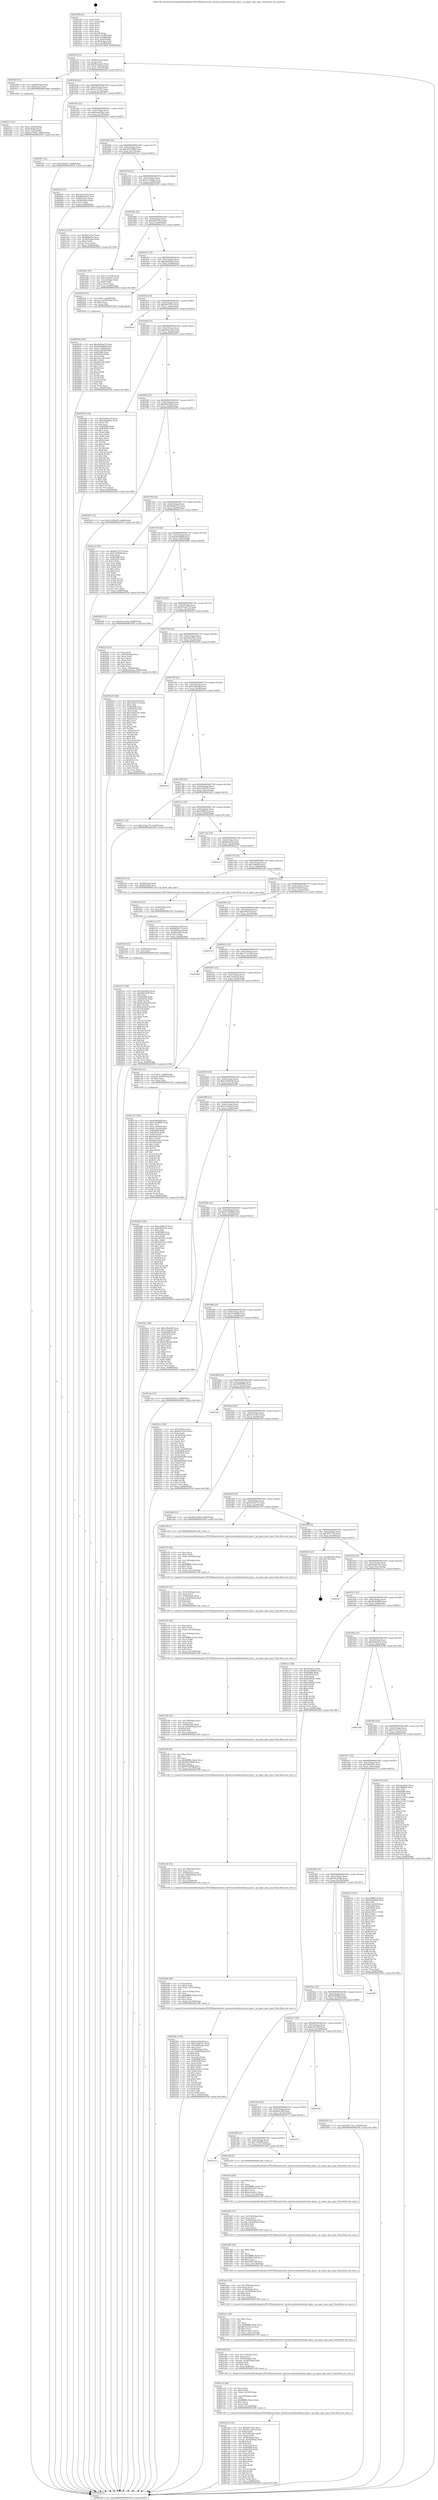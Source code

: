 digraph "0x4015f0" {
  label = "0x4015f0 (/mnt/c/Users/mathe/Desktop/tcc/POCII/binaries/extr_darwin-xnubsdnetinetip_input.c_ip_input_cpin_args_Final-ollvm.out::main(0))"
  labelloc = "t"
  node[shape=record]

  Entry [label="",width=0.3,height=0.3,shape=circle,fillcolor=black,style=filled]
  "0x40161f" [label="{
     0x40161f [23]\l
     | [instrs]\l
     &nbsp;&nbsp;0x40161f \<+3\>: mov -0x68(%rbp),%eax\l
     &nbsp;&nbsp;0x401622 \<+2\>: mov %eax,%ecx\l
     &nbsp;&nbsp;0x401624 \<+6\>: sub $0x96c5a3a7,%ecx\l
     &nbsp;&nbsp;0x40162a \<+3\>: mov %eax,-0x6c(%rbp)\l
     &nbsp;&nbsp;0x40162d \<+3\>: mov %ecx,-0x70(%rbp)\l
     &nbsp;&nbsp;0x401630 \<+6\>: je 0000000000401b6f \<main+0x57f\>\l
  }"]
  "0x401b6f" [label="{
     0x401b6f [13]\l
     | [instrs]\l
     &nbsp;&nbsp;0x401b6f \<+4\>: mov -0x40(%rbp),%rax\l
     &nbsp;&nbsp;0x401b73 \<+4\>: mov 0x8(%rax),%rdi\l
     &nbsp;&nbsp;0x401b77 \<+5\>: call 0000000000401060 \<atoi@plt\>\l
     | [calls]\l
     &nbsp;&nbsp;0x401060 \{1\} (unknown)\l
  }"]
  "0x401636" [label="{
     0x401636 [22]\l
     | [instrs]\l
     &nbsp;&nbsp;0x401636 \<+5\>: jmp 000000000040163b \<main+0x4b\>\l
     &nbsp;&nbsp;0x40163b \<+3\>: mov -0x6c(%rbp),%eax\l
     &nbsp;&nbsp;0x40163e \<+5\>: sub $0x9ec47453,%eax\l
     &nbsp;&nbsp;0x401643 \<+3\>: mov %eax,-0x74(%rbp)\l
     &nbsp;&nbsp;0x401646 \<+6\>: je 0000000000401f87 \<main+0x997\>\l
  }"]
  Exit [label="",width=0.3,height=0.3,shape=circle,fillcolor=black,style=filled,peripheries=2]
  "0x401f87" [label="{
     0x401f87 [12]\l
     | [instrs]\l
     &nbsp;&nbsp;0x401f87 \<+7\>: movl $0x5f34c62,-0x68(%rbp)\l
     &nbsp;&nbsp;0x401f8e \<+5\>: jmp 0000000000402936 \<main+0x1346\>\l
  }"]
  "0x40164c" [label="{
     0x40164c [22]\l
     | [instrs]\l
     &nbsp;&nbsp;0x40164c \<+5\>: jmp 0000000000401651 \<main+0x61\>\l
     &nbsp;&nbsp;0x401651 \<+3\>: mov -0x6c(%rbp),%eax\l
     &nbsp;&nbsp;0x401654 \<+5\>: sub $0x9eee91ba,%eax\l
     &nbsp;&nbsp;0x401659 \<+3\>: mov %eax,-0x78(%rbp)\l
     &nbsp;&nbsp;0x40165c \<+6\>: je 00000000004020a5 \<main+0xab5\>\l
  }"]
  "0x4023c5" [label="{
     0x4023c5 [148]\l
     | [instrs]\l
     &nbsp;&nbsp;0x4023c5 \<+5\>: mov $0x5da3fe6e,%eax\l
     &nbsp;&nbsp;0x4023ca \<+5\>: mov $0xb0b7fe99,%ecx\l
     &nbsp;&nbsp;0x4023cf \<+2\>: mov $0x1,%dl\l
     &nbsp;&nbsp;0x4023d1 \<+8\>: mov 0x405068,%r8d\l
     &nbsp;&nbsp;0x4023d9 \<+8\>: mov 0x405054,%r9d\l
     &nbsp;&nbsp;0x4023e1 \<+3\>: mov %r8d,%r10d\l
     &nbsp;&nbsp;0x4023e4 \<+7\>: add $0xbca50e2f,%r10d\l
     &nbsp;&nbsp;0x4023eb \<+4\>: sub $0x1,%r10d\l
     &nbsp;&nbsp;0x4023ef \<+7\>: sub $0xbca50e2f,%r10d\l
     &nbsp;&nbsp;0x4023f6 \<+4\>: imul %r10d,%r8d\l
     &nbsp;&nbsp;0x4023fa \<+4\>: and $0x1,%r8d\l
     &nbsp;&nbsp;0x4023fe \<+4\>: cmp $0x0,%r8d\l
     &nbsp;&nbsp;0x402402 \<+4\>: sete %r11b\l
     &nbsp;&nbsp;0x402406 \<+4\>: cmp $0xa,%r9d\l
     &nbsp;&nbsp;0x40240a \<+3\>: setl %bl\l
     &nbsp;&nbsp;0x40240d \<+3\>: mov %r11b,%r14b\l
     &nbsp;&nbsp;0x402410 \<+4\>: xor $0xff,%r14b\l
     &nbsp;&nbsp;0x402414 \<+3\>: mov %bl,%r15b\l
     &nbsp;&nbsp;0x402417 \<+4\>: xor $0xff,%r15b\l
     &nbsp;&nbsp;0x40241b \<+3\>: xor $0x0,%dl\l
     &nbsp;&nbsp;0x40241e \<+3\>: mov %r14b,%r12b\l
     &nbsp;&nbsp;0x402421 \<+4\>: and $0x0,%r12b\l
     &nbsp;&nbsp;0x402425 \<+3\>: and %dl,%r11b\l
     &nbsp;&nbsp;0x402428 \<+3\>: mov %r15b,%r13b\l
     &nbsp;&nbsp;0x40242b \<+4\>: and $0x0,%r13b\l
     &nbsp;&nbsp;0x40242f \<+2\>: and %dl,%bl\l
     &nbsp;&nbsp;0x402431 \<+3\>: or %r11b,%r12b\l
     &nbsp;&nbsp;0x402434 \<+3\>: or %bl,%r13b\l
     &nbsp;&nbsp;0x402437 \<+3\>: xor %r13b,%r12b\l
     &nbsp;&nbsp;0x40243a \<+3\>: or %r15b,%r14b\l
     &nbsp;&nbsp;0x40243d \<+4\>: xor $0xff,%r14b\l
     &nbsp;&nbsp;0x402441 \<+3\>: or $0x0,%dl\l
     &nbsp;&nbsp;0x402444 \<+3\>: and %dl,%r14b\l
     &nbsp;&nbsp;0x402447 \<+3\>: or %r14b,%r12b\l
     &nbsp;&nbsp;0x40244a \<+4\>: test $0x1,%r12b\l
     &nbsp;&nbsp;0x40244e \<+3\>: cmovne %ecx,%eax\l
     &nbsp;&nbsp;0x402451 \<+3\>: mov %eax,-0x68(%rbp)\l
     &nbsp;&nbsp;0x402454 \<+5\>: jmp 0000000000402936 \<main+0x1346\>\l
  }"]
  "0x4020a5" [label="{
     0x4020a5 [27]\l
     | [instrs]\l
     &nbsp;&nbsp;0x4020a5 \<+5\>: mov $0x52e6c374,%eax\l
     &nbsp;&nbsp;0x4020aa \<+5\>: mov $0xddbe2953,%ecx\l
     &nbsp;&nbsp;0x4020af \<+3\>: mov -0x64(%rbp),%edx\l
     &nbsp;&nbsp;0x4020b2 \<+3\>: cmp -0x58(%rbp),%edx\l
     &nbsp;&nbsp;0x4020b5 \<+3\>: cmovl %ecx,%eax\l
     &nbsp;&nbsp;0x4020b8 \<+3\>: mov %eax,-0x68(%rbp)\l
     &nbsp;&nbsp;0x4020bb \<+5\>: jmp 0000000000402936 \<main+0x1346\>\l
  }"]
  "0x401662" [label="{
     0x401662 [22]\l
     | [instrs]\l
     &nbsp;&nbsp;0x401662 \<+5\>: jmp 0000000000401667 \<main+0x77\>\l
     &nbsp;&nbsp;0x401667 \<+3\>: mov -0x6c(%rbp),%eax\l
     &nbsp;&nbsp;0x40166a \<+5\>: sub $0xa6323668,%eax\l
     &nbsp;&nbsp;0x40166f \<+3\>: mov %eax,-0x7c(%rbp)\l
     &nbsp;&nbsp;0x401672 \<+6\>: je 0000000000401a1c \<main+0x42c\>\l
  }"]
  "0x4023b9" [label="{
     0x4023b9 [12]\l
     | [instrs]\l
     &nbsp;&nbsp;0x4023b9 \<+4\>: mov -0x60(%rbp),%rsi\l
     &nbsp;&nbsp;0x4023bd \<+3\>: mov %rsi,%rdi\l
     &nbsp;&nbsp;0x4023c0 \<+5\>: call 0000000000401030 \<free@plt\>\l
     | [calls]\l
     &nbsp;&nbsp;0x401030 \{1\} (unknown)\l
  }"]
  "0x401a1c" [label="{
     0x401a1c [27]\l
     | [instrs]\l
     &nbsp;&nbsp;0x401a1c \<+5\>: mov $0x96c5a3a7,%eax\l
     &nbsp;&nbsp;0x401a21 \<+5\>: mov $0xffa8ee0a,%ecx\l
     &nbsp;&nbsp;0x401a26 \<+3\>: mov -0x30(%rbp),%edx\l
     &nbsp;&nbsp;0x401a29 \<+3\>: cmp $0x2,%edx\l
     &nbsp;&nbsp;0x401a2c \<+3\>: cmovne %ecx,%eax\l
     &nbsp;&nbsp;0x401a2f \<+3\>: mov %eax,-0x68(%rbp)\l
     &nbsp;&nbsp;0x401a32 \<+5\>: jmp 0000000000402936 \<main+0x1346\>\l
  }"]
  "0x401678" [label="{
     0x401678 [22]\l
     | [instrs]\l
     &nbsp;&nbsp;0x401678 \<+5\>: jmp 000000000040167d \<main+0x8d\>\l
     &nbsp;&nbsp;0x40167d \<+3\>: mov -0x6c(%rbp),%eax\l
     &nbsp;&nbsp;0x401680 \<+5\>: sub $0xace7694e,%eax\l
     &nbsp;&nbsp;0x401685 \<+3\>: mov %eax,-0x80(%rbp)\l
     &nbsp;&nbsp;0x401688 \<+6\>: je 0000000000401b91 \<main+0x5a1\>\l
  }"]
  "0x402936" [label="{
     0x402936 [5]\l
     | [instrs]\l
     &nbsp;&nbsp;0x402936 \<+5\>: jmp 000000000040161f \<main+0x2f\>\l
  }"]
  "0x4015f0" [label="{
     0x4015f0 [47]\l
     | [instrs]\l
     &nbsp;&nbsp;0x4015f0 \<+1\>: push %rbp\l
     &nbsp;&nbsp;0x4015f1 \<+3\>: mov %rsp,%rbp\l
     &nbsp;&nbsp;0x4015f4 \<+2\>: push %r15\l
     &nbsp;&nbsp;0x4015f6 \<+2\>: push %r14\l
     &nbsp;&nbsp;0x4015f8 \<+2\>: push %r13\l
     &nbsp;&nbsp;0x4015fa \<+2\>: push %r12\l
     &nbsp;&nbsp;0x4015fc \<+1\>: push %rbx\l
     &nbsp;&nbsp;0x4015fd \<+7\>: sub $0x158,%rsp\l
     &nbsp;&nbsp;0x401604 \<+7\>: movl $0x0,-0x34(%rbp)\l
     &nbsp;&nbsp;0x40160b \<+3\>: mov %edi,-0x38(%rbp)\l
     &nbsp;&nbsp;0x40160e \<+4\>: mov %rsi,-0x40(%rbp)\l
     &nbsp;&nbsp;0x401612 \<+3\>: mov -0x38(%rbp),%edi\l
     &nbsp;&nbsp;0x401615 \<+3\>: mov %edi,-0x30(%rbp)\l
     &nbsp;&nbsp;0x401618 \<+7\>: movl $0xa6323668,-0x68(%rbp)\l
  }"]
  "0x401b7c" [label="{
     0x401b7c [21]\l
     | [instrs]\l
     &nbsp;&nbsp;0x401b7c \<+3\>: mov %eax,-0x44(%rbp)\l
     &nbsp;&nbsp;0x401b7f \<+3\>: mov -0x44(%rbp),%eax\l
     &nbsp;&nbsp;0x401b82 \<+3\>: mov %eax,-0x2c(%rbp)\l
     &nbsp;&nbsp;0x401b85 \<+7\>: movl $0xace7694e,-0x68(%rbp)\l
     &nbsp;&nbsp;0x401b8c \<+5\>: jmp 0000000000402936 \<main+0x1346\>\l
  }"]
  "0x4023ad" [label="{
     0x4023ad [12]\l
     | [instrs]\l
     &nbsp;&nbsp;0x4023ad \<+4\>: mov -0x50(%rbp),%rsi\l
     &nbsp;&nbsp;0x4023b1 \<+3\>: mov %rsi,%rdi\l
     &nbsp;&nbsp;0x4023b4 \<+5\>: call 0000000000401030 \<free@plt\>\l
     | [calls]\l
     &nbsp;&nbsp;0x401030 \{1\} (unknown)\l
  }"]
  "0x401b91" [label="{
     0x401b91 [27]\l
     | [instrs]\l
     &nbsp;&nbsp;0x401b91 \<+5\>: mov $0x117ea169,%eax\l
     &nbsp;&nbsp;0x401b96 \<+5\>: mov $0x15aeddc5,%ecx\l
     &nbsp;&nbsp;0x401b9b \<+3\>: mov -0x2c(%rbp),%edx\l
     &nbsp;&nbsp;0x401b9e \<+3\>: cmp $0x0,%edx\l
     &nbsp;&nbsp;0x401ba1 \<+3\>: cmove %ecx,%eax\l
     &nbsp;&nbsp;0x401ba4 \<+3\>: mov %eax,-0x68(%rbp)\l
     &nbsp;&nbsp;0x401ba7 \<+5\>: jmp 0000000000402936 \<main+0x1346\>\l
  }"]
  "0x40168e" [label="{
     0x40168e [25]\l
     | [instrs]\l
     &nbsp;&nbsp;0x40168e \<+5\>: jmp 0000000000401693 \<main+0xa3\>\l
     &nbsp;&nbsp;0x401693 \<+3\>: mov -0x6c(%rbp),%eax\l
     &nbsp;&nbsp;0x401696 \<+5\>: sub $0xad9270ee,%eax\l
     &nbsp;&nbsp;0x40169b \<+6\>: mov %eax,-0x84(%rbp)\l
     &nbsp;&nbsp;0x4016a1 \<+6\>: je 00000000004025ca \<main+0xfda\>\l
  }"]
  "0x40226c" [label="{
     0x40226c [119]\l
     | [instrs]\l
     &nbsp;&nbsp;0x40226c \<+5\>: mov $0x6ca01b5f,%ecx\l
     &nbsp;&nbsp;0x402271 \<+5\>: mov $0xe23d4183,%edx\l
     &nbsp;&nbsp;0x402276 \<+6\>: mov -0x140(%rbp),%esi\l
     &nbsp;&nbsp;0x40227c \<+3\>: imul %eax,%esi\l
     &nbsp;&nbsp;0x40227f \<+4\>: mov -0x60(%rbp),%rdi\l
     &nbsp;&nbsp;0x402283 \<+4\>: movslq -0x64(%rbp),%r8\l
     &nbsp;&nbsp;0x402287 \<+4\>: shl $0x4,%r8\l
     &nbsp;&nbsp;0x40228b \<+3\>: add %r8,%rdi\l
     &nbsp;&nbsp;0x40228e \<+3\>: mov %esi,0xc(%rdi)\l
     &nbsp;&nbsp;0x402291 \<+7\>: mov 0x405068,%eax\l
     &nbsp;&nbsp;0x402298 \<+7\>: mov 0x405054,%esi\l
     &nbsp;&nbsp;0x40229f \<+3\>: mov %eax,%r9d\l
     &nbsp;&nbsp;0x4022a2 \<+7\>: sub $0xe21feb13,%r9d\l
     &nbsp;&nbsp;0x4022a9 \<+4\>: sub $0x1,%r9d\l
     &nbsp;&nbsp;0x4022ad \<+7\>: add $0xe21feb13,%r9d\l
     &nbsp;&nbsp;0x4022b4 \<+4\>: imul %r9d,%eax\l
     &nbsp;&nbsp;0x4022b8 \<+3\>: and $0x1,%eax\l
     &nbsp;&nbsp;0x4022bb \<+3\>: cmp $0x0,%eax\l
     &nbsp;&nbsp;0x4022be \<+4\>: sete %r10b\l
     &nbsp;&nbsp;0x4022c2 \<+3\>: cmp $0xa,%esi\l
     &nbsp;&nbsp;0x4022c5 \<+4\>: setl %r11b\l
     &nbsp;&nbsp;0x4022c9 \<+3\>: mov %r10b,%bl\l
     &nbsp;&nbsp;0x4022cc \<+3\>: and %r11b,%bl\l
     &nbsp;&nbsp;0x4022cf \<+3\>: xor %r11b,%r10b\l
     &nbsp;&nbsp;0x4022d2 \<+3\>: or %r10b,%bl\l
     &nbsp;&nbsp;0x4022d5 \<+3\>: test $0x1,%bl\l
     &nbsp;&nbsp;0x4022d8 \<+3\>: cmovne %edx,%ecx\l
     &nbsp;&nbsp;0x4022db \<+3\>: mov %ecx,-0x68(%rbp)\l
     &nbsp;&nbsp;0x4022de \<+5\>: jmp 0000000000402936 \<main+0x1346\>\l
  }"]
  "0x4025ca" [label="{
     0x4025ca\l
  }", style=dashed]
  "0x4016a7" [label="{
     0x4016a7 [25]\l
     | [instrs]\l
     &nbsp;&nbsp;0x4016a7 \<+5\>: jmp 00000000004016ac \<main+0xbc\>\l
     &nbsp;&nbsp;0x4016ac \<+3\>: mov -0x6c(%rbp),%eax\l
     &nbsp;&nbsp;0x4016af \<+5\>: sub $0xadabd622,%eax\l
     &nbsp;&nbsp;0x4016b4 \<+6\>: mov %eax,-0x88(%rbp)\l
     &nbsp;&nbsp;0x4016ba \<+6\>: je 0000000000402019 \<main+0xa29\>\l
  }"]
  "0x402240" [label="{
     0x402240 [44]\l
     | [instrs]\l
     &nbsp;&nbsp;0x402240 \<+2\>: xor %ecx,%ecx\l
     &nbsp;&nbsp;0x402242 \<+5\>: mov $0x2,%edx\l
     &nbsp;&nbsp;0x402247 \<+6\>: mov %edx,-0x13c(%rbp)\l
     &nbsp;&nbsp;0x40224d \<+1\>: cltd\l
     &nbsp;&nbsp;0x40224e \<+6\>: mov -0x13c(%rbp),%esi\l
     &nbsp;&nbsp;0x402254 \<+2\>: idiv %esi\l
     &nbsp;&nbsp;0x402256 \<+6\>: imul $0xfffffffe,%edx,%edx\l
     &nbsp;&nbsp;0x40225c \<+3\>: sub $0x1,%ecx\l
     &nbsp;&nbsp;0x40225f \<+2\>: sub %ecx,%edx\l
     &nbsp;&nbsp;0x402261 \<+6\>: mov %edx,-0x140(%rbp)\l
     &nbsp;&nbsp;0x402267 \<+5\>: call 0000000000401160 \<next_i\>\l
     | [calls]\l
     &nbsp;&nbsp;0x401160 \{1\} (/mnt/c/Users/mathe/Desktop/tcc/POCII/binaries/extr_darwin-xnubsdnetinetip_input.c_ip_input_cpin_args_Final-ollvm.out::next_i)\l
  }"]
  "0x402019" [label="{
     0x402019 [23]\l
     | [instrs]\l
     &nbsp;&nbsp;0x402019 \<+7\>: movl $0x1,-0x58(%rbp)\l
     &nbsp;&nbsp;0x402020 \<+4\>: movslq -0x58(%rbp),%rax\l
     &nbsp;&nbsp;0x402024 \<+4\>: shl $0x4,%rax\l
     &nbsp;&nbsp;0x402028 \<+3\>: mov %rax,%rdi\l
     &nbsp;&nbsp;0x40202b \<+5\>: call 0000000000401050 \<malloc@plt\>\l
     | [calls]\l
     &nbsp;&nbsp;0x401050 \{1\} (unknown)\l
  }"]
  "0x4016c0" [label="{
     0x4016c0 [25]\l
     | [instrs]\l
     &nbsp;&nbsp;0x4016c0 \<+5\>: jmp 00000000004016c5 \<main+0xd5\>\l
     &nbsp;&nbsp;0x4016c5 \<+3\>: mov -0x6c(%rbp),%eax\l
     &nbsp;&nbsp;0x4016c8 \<+5\>: sub $0xb0573f7a,%eax\l
     &nbsp;&nbsp;0x4016cd \<+6\>: mov %eax,-0x8c(%rbp)\l
     &nbsp;&nbsp;0x4016d3 \<+6\>: je 0000000000402610 \<main+0x1020\>\l
  }"]
  "0x402220" [label="{
     0x402220 [32]\l
     | [instrs]\l
     &nbsp;&nbsp;0x402220 \<+6\>: mov -0x138(%rbp),%ecx\l
     &nbsp;&nbsp;0x402226 \<+3\>: imul %eax,%ecx\l
     &nbsp;&nbsp;0x402229 \<+4\>: mov -0x60(%rbp),%rdi\l
     &nbsp;&nbsp;0x40222d \<+4\>: movslq -0x64(%rbp),%r8\l
     &nbsp;&nbsp;0x402231 \<+4\>: shl $0x4,%r8\l
     &nbsp;&nbsp;0x402235 \<+3\>: add %r8,%rdi\l
     &nbsp;&nbsp;0x402238 \<+3\>: mov %ecx,0x8(%rdi)\l
     &nbsp;&nbsp;0x40223b \<+5\>: call 0000000000401160 \<next_i\>\l
     | [calls]\l
     &nbsp;&nbsp;0x401160 \{1\} (/mnt/c/Users/mathe/Desktop/tcc/POCII/binaries/extr_darwin-xnubsdnetinetip_input.c_ip_input_cpin_args_Final-ollvm.out::next_i)\l
  }"]
  "0x402610" [label="{
     0x402610\l
  }", style=dashed]
  "0x4016d9" [label="{
     0x4016d9 [25]\l
     | [instrs]\l
     &nbsp;&nbsp;0x4016d9 \<+5\>: jmp 00000000004016de \<main+0xee\>\l
     &nbsp;&nbsp;0x4016de \<+3\>: mov -0x6c(%rbp),%eax\l
     &nbsp;&nbsp;0x4016e1 \<+5\>: sub $0xb0abcae9,%eax\l
     &nbsp;&nbsp;0x4016e6 \<+6\>: mov %eax,-0x90(%rbp)\l
     &nbsp;&nbsp;0x4016ec \<+6\>: je 0000000000401f93 \<main+0x9a3\>\l
  }"]
  "0x4021f8" [label="{
     0x4021f8 [40]\l
     | [instrs]\l
     &nbsp;&nbsp;0x4021f8 \<+5\>: mov $0x2,%ecx\l
     &nbsp;&nbsp;0x4021fd \<+1\>: cltd\l
     &nbsp;&nbsp;0x4021fe \<+2\>: idiv %ecx\l
     &nbsp;&nbsp;0x402200 \<+6\>: imul $0xfffffffe,%edx,%ecx\l
     &nbsp;&nbsp;0x402206 \<+6\>: add $0x66250868,%ecx\l
     &nbsp;&nbsp;0x40220c \<+3\>: add $0x1,%ecx\l
     &nbsp;&nbsp;0x40220f \<+6\>: sub $0x66250868,%ecx\l
     &nbsp;&nbsp;0x402215 \<+6\>: mov %ecx,-0x138(%rbp)\l
     &nbsp;&nbsp;0x40221b \<+5\>: call 0000000000401160 \<next_i\>\l
     | [calls]\l
     &nbsp;&nbsp;0x401160 \{1\} (/mnt/c/Users/mathe/Desktop/tcc/POCII/binaries/extr_darwin-xnubsdnetinetip_input.c_ip_input_cpin_args_Final-ollvm.out::next_i)\l
  }"]
  "0x401f93" [label="{
     0x401f93 [134]\l
     | [instrs]\l
     &nbsp;&nbsp;0x401f93 \<+5\>: mov $0x4944aa79,%eax\l
     &nbsp;&nbsp;0x401f98 \<+5\>: mov $0xadabd622,%ecx\l
     &nbsp;&nbsp;0x401f9d \<+2\>: mov $0x1,%dl\l
     &nbsp;&nbsp;0x401f9f \<+2\>: xor %esi,%esi\l
     &nbsp;&nbsp;0x401fa1 \<+7\>: mov 0x405068,%edi\l
     &nbsp;&nbsp;0x401fa8 \<+8\>: mov 0x405054,%r8d\l
     &nbsp;&nbsp;0x401fb0 \<+3\>: sub $0x1,%esi\l
     &nbsp;&nbsp;0x401fb3 \<+3\>: mov %edi,%r9d\l
     &nbsp;&nbsp;0x401fb6 \<+3\>: add %esi,%r9d\l
     &nbsp;&nbsp;0x401fb9 \<+4\>: imul %r9d,%edi\l
     &nbsp;&nbsp;0x401fbd \<+3\>: and $0x1,%edi\l
     &nbsp;&nbsp;0x401fc0 \<+3\>: cmp $0x0,%edi\l
     &nbsp;&nbsp;0x401fc3 \<+4\>: sete %r10b\l
     &nbsp;&nbsp;0x401fc7 \<+4\>: cmp $0xa,%r8d\l
     &nbsp;&nbsp;0x401fcb \<+4\>: setl %r11b\l
     &nbsp;&nbsp;0x401fcf \<+3\>: mov %r10b,%bl\l
     &nbsp;&nbsp;0x401fd2 \<+3\>: xor $0xff,%bl\l
     &nbsp;&nbsp;0x401fd5 \<+3\>: mov %r11b,%r14b\l
     &nbsp;&nbsp;0x401fd8 \<+4\>: xor $0xff,%r14b\l
     &nbsp;&nbsp;0x401fdc \<+3\>: xor $0x1,%dl\l
     &nbsp;&nbsp;0x401fdf \<+3\>: mov %bl,%r15b\l
     &nbsp;&nbsp;0x401fe2 \<+4\>: and $0xff,%r15b\l
     &nbsp;&nbsp;0x401fe6 \<+3\>: and %dl,%r10b\l
     &nbsp;&nbsp;0x401fe9 \<+3\>: mov %r14b,%r12b\l
     &nbsp;&nbsp;0x401fec \<+4\>: and $0xff,%r12b\l
     &nbsp;&nbsp;0x401ff0 \<+3\>: and %dl,%r11b\l
     &nbsp;&nbsp;0x401ff3 \<+3\>: or %r10b,%r15b\l
     &nbsp;&nbsp;0x401ff6 \<+3\>: or %r11b,%r12b\l
     &nbsp;&nbsp;0x401ff9 \<+3\>: xor %r12b,%r15b\l
     &nbsp;&nbsp;0x401ffc \<+3\>: or %r14b,%bl\l
     &nbsp;&nbsp;0x401fff \<+3\>: xor $0xff,%bl\l
     &nbsp;&nbsp;0x402002 \<+3\>: or $0x1,%dl\l
     &nbsp;&nbsp;0x402005 \<+2\>: and %dl,%bl\l
     &nbsp;&nbsp;0x402007 \<+3\>: or %bl,%r15b\l
     &nbsp;&nbsp;0x40200a \<+4\>: test $0x1,%r15b\l
     &nbsp;&nbsp;0x40200e \<+3\>: cmovne %ecx,%eax\l
     &nbsp;&nbsp;0x402011 \<+3\>: mov %eax,-0x68(%rbp)\l
     &nbsp;&nbsp;0x402014 \<+5\>: jmp 0000000000402936 \<main+0x1346\>\l
  }"]
  "0x4016f2" [label="{
     0x4016f2 [25]\l
     | [instrs]\l
     &nbsp;&nbsp;0x4016f2 \<+5\>: jmp 00000000004016f7 \<main+0x107\>\l
     &nbsp;&nbsp;0x4016f7 \<+3\>: mov -0x6c(%rbp),%eax\l
     &nbsp;&nbsp;0x4016fa \<+5\>: sub $0xb0b7fe99,%eax\l
     &nbsp;&nbsp;0x4016ff \<+6\>: mov %eax,-0x94(%rbp)\l
     &nbsp;&nbsp;0x401705 \<+6\>: je 0000000000402459 \<main+0xe69\>\l
  }"]
  "0x4021d8" [label="{
     0x4021d8 [32]\l
     | [instrs]\l
     &nbsp;&nbsp;0x4021d8 \<+6\>: mov -0x134(%rbp),%ecx\l
     &nbsp;&nbsp;0x4021de \<+3\>: imul %eax,%ecx\l
     &nbsp;&nbsp;0x4021e1 \<+4\>: mov -0x60(%rbp),%rdi\l
     &nbsp;&nbsp;0x4021e5 \<+4\>: movslq -0x64(%rbp),%r8\l
     &nbsp;&nbsp;0x4021e9 \<+4\>: shl $0x4,%r8\l
     &nbsp;&nbsp;0x4021ed \<+3\>: add %r8,%rdi\l
     &nbsp;&nbsp;0x4021f0 \<+3\>: mov %ecx,0x4(%rdi)\l
     &nbsp;&nbsp;0x4021f3 \<+5\>: call 0000000000401160 \<next_i\>\l
     | [calls]\l
     &nbsp;&nbsp;0x401160 \{1\} (/mnt/c/Users/mathe/Desktop/tcc/POCII/binaries/extr_darwin-xnubsdnetinetip_input.c_ip_input_cpin_args_Final-ollvm.out::next_i)\l
  }"]
  "0x402459" [label="{
     0x402459 [12]\l
     | [instrs]\l
     &nbsp;&nbsp;0x402459 \<+7\>: movl $0x14204b50,-0x68(%rbp)\l
     &nbsp;&nbsp;0x402460 \<+5\>: jmp 0000000000402936 \<main+0x1346\>\l
  }"]
  "0x40170b" [label="{
     0x40170b [25]\l
     | [instrs]\l
     &nbsp;&nbsp;0x40170b \<+5\>: jmp 0000000000401710 \<main+0x120\>\l
     &nbsp;&nbsp;0x401710 \<+3\>: mov -0x6c(%rbp),%eax\l
     &nbsp;&nbsp;0x401713 \<+5\>: sub $0xb8bd2e72,%eax\l
     &nbsp;&nbsp;0x401718 \<+6\>: mov %eax,-0x98(%rbp)\l
     &nbsp;&nbsp;0x40171e \<+6\>: je 0000000000401ce5 \<main+0x6f5\>\l
  }"]
  "0x4021a0" [label="{
     0x4021a0 [56]\l
     | [instrs]\l
     &nbsp;&nbsp;0x4021a0 \<+2\>: xor %ecx,%ecx\l
     &nbsp;&nbsp;0x4021a2 \<+5\>: mov $0x2,%edx\l
     &nbsp;&nbsp;0x4021a7 \<+6\>: mov %edx,-0x130(%rbp)\l
     &nbsp;&nbsp;0x4021ad \<+1\>: cltd\l
     &nbsp;&nbsp;0x4021ae \<+6\>: mov -0x130(%rbp),%esi\l
     &nbsp;&nbsp;0x4021b4 \<+2\>: idiv %esi\l
     &nbsp;&nbsp;0x4021b6 \<+6\>: imul $0xfffffffe,%edx,%edx\l
     &nbsp;&nbsp;0x4021bc \<+3\>: mov %ecx,%r9d\l
     &nbsp;&nbsp;0x4021bf \<+3\>: sub %edx,%r9d\l
     &nbsp;&nbsp;0x4021c2 \<+2\>: mov %ecx,%edx\l
     &nbsp;&nbsp;0x4021c4 \<+3\>: sub $0x1,%edx\l
     &nbsp;&nbsp;0x4021c7 \<+3\>: add %edx,%r9d\l
     &nbsp;&nbsp;0x4021ca \<+3\>: sub %r9d,%ecx\l
     &nbsp;&nbsp;0x4021cd \<+6\>: mov %ecx,-0x134(%rbp)\l
     &nbsp;&nbsp;0x4021d3 \<+5\>: call 0000000000401160 \<next_i\>\l
     | [calls]\l
     &nbsp;&nbsp;0x401160 \{1\} (/mnt/c/Users/mathe/Desktop/tcc/POCII/binaries/extr_darwin-xnubsdnetinetip_input.c_ip_input_cpin_args_Final-ollvm.out::next_i)\l
  }"]
  "0x401ce5" [label="{
     0x401ce5 [83]\l
     | [instrs]\l
     &nbsp;&nbsp;0x401ce5 \<+5\>: mov $0xb0573f7a,%eax\l
     &nbsp;&nbsp;0x401cea \<+5\>: mov $0x7cfdf506,%ecx\l
     &nbsp;&nbsp;0x401cef \<+2\>: xor %edx,%edx\l
     &nbsp;&nbsp;0x401cf1 \<+7\>: mov 0x405068,%esi\l
     &nbsp;&nbsp;0x401cf8 \<+7\>: mov 0x405054,%edi\l
     &nbsp;&nbsp;0x401cff \<+3\>: sub $0x1,%edx\l
     &nbsp;&nbsp;0x401d02 \<+3\>: mov %esi,%r8d\l
     &nbsp;&nbsp;0x401d05 \<+3\>: add %edx,%r8d\l
     &nbsp;&nbsp;0x401d08 \<+4\>: imul %r8d,%esi\l
     &nbsp;&nbsp;0x401d0c \<+3\>: and $0x1,%esi\l
     &nbsp;&nbsp;0x401d0f \<+3\>: cmp $0x0,%esi\l
     &nbsp;&nbsp;0x401d12 \<+4\>: sete %r9b\l
     &nbsp;&nbsp;0x401d16 \<+3\>: cmp $0xa,%edi\l
     &nbsp;&nbsp;0x401d19 \<+4\>: setl %r10b\l
     &nbsp;&nbsp;0x401d1d \<+3\>: mov %r9b,%r11b\l
     &nbsp;&nbsp;0x401d20 \<+3\>: and %r10b,%r11b\l
     &nbsp;&nbsp;0x401d23 \<+3\>: xor %r10b,%r9b\l
     &nbsp;&nbsp;0x401d26 \<+3\>: or %r9b,%r11b\l
     &nbsp;&nbsp;0x401d29 \<+4\>: test $0x1,%r11b\l
     &nbsp;&nbsp;0x401d2d \<+3\>: cmovne %ecx,%eax\l
     &nbsp;&nbsp;0x401d30 \<+3\>: mov %eax,-0x68(%rbp)\l
     &nbsp;&nbsp;0x401d33 \<+5\>: jmp 0000000000402936 \<main+0x1346\>\l
  }"]
  "0x401724" [label="{
     0x401724 [25]\l
     | [instrs]\l
     &nbsp;&nbsp;0x401724 \<+5\>: jmp 0000000000401729 \<main+0x139\>\l
     &nbsp;&nbsp;0x401729 \<+3\>: mov -0x6c(%rbp),%eax\l
     &nbsp;&nbsp;0x40172c \<+5\>: sub $0xb8c0b66f,%eax\l
     &nbsp;&nbsp;0x401731 \<+6\>: mov %eax,-0x9c(%rbp)\l
     &nbsp;&nbsp;0x401737 \<+6\>: je 0000000000402099 \<main+0xaa9\>\l
  }"]
  "0x402181" [label="{
     0x402181 [31]\l
     | [instrs]\l
     &nbsp;&nbsp;0x402181 \<+6\>: mov -0x12c(%rbp),%ecx\l
     &nbsp;&nbsp;0x402187 \<+3\>: imul %eax,%ecx\l
     &nbsp;&nbsp;0x40218a \<+4\>: mov -0x60(%rbp),%rdi\l
     &nbsp;&nbsp;0x40218e \<+4\>: movslq -0x64(%rbp),%r8\l
     &nbsp;&nbsp;0x402192 \<+4\>: shl $0x4,%r8\l
     &nbsp;&nbsp;0x402196 \<+3\>: add %r8,%rdi\l
     &nbsp;&nbsp;0x402199 \<+2\>: mov %ecx,(%rdi)\l
     &nbsp;&nbsp;0x40219b \<+5\>: call 0000000000401160 \<next_i\>\l
     | [calls]\l
     &nbsp;&nbsp;0x401160 \{1\} (/mnt/c/Users/mathe/Desktop/tcc/POCII/binaries/extr_darwin-xnubsdnetinetip_input.c_ip_input_cpin_args_Final-ollvm.out::next_i)\l
  }"]
  "0x402099" [label="{
     0x402099 [12]\l
     | [instrs]\l
     &nbsp;&nbsp;0x402099 \<+7\>: movl $0x9eee91ba,-0x68(%rbp)\l
     &nbsp;&nbsp;0x4020a0 \<+5\>: jmp 0000000000402936 \<main+0x1346\>\l
  }"]
  "0x40173d" [label="{
     0x40173d [25]\l
     | [instrs]\l
     &nbsp;&nbsp;0x40173d \<+5\>: jmp 0000000000401742 \<main+0x152\>\l
     &nbsp;&nbsp;0x401742 \<+3\>: mov -0x6c(%rbp),%eax\l
     &nbsp;&nbsp;0x401745 \<+5\>: sub $0xd70aa178,%eax\l
     &nbsp;&nbsp;0x40174a \<+6\>: mov %eax,-0xa0(%rbp)\l
     &nbsp;&nbsp;0x401750 \<+6\>: je 00000000004022ef \<main+0xcff\>\l
  }"]
  "0x402155" [label="{
     0x402155 [44]\l
     | [instrs]\l
     &nbsp;&nbsp;0x402155 \<+2\>: xor %ecx,%ecx\l
     &nbsp;&nbsp;0x402157 \<+5\>: mov $0x2,%edx\l
     &nbsp;&nbsp;0x40215c \<+6\>: mov %edx,-0x128(%rbp)\l
     &nbsp;&nbsp;0x402162 \<+1\>: cltd\l
     &nbsp;&nbsp;0x402163 \<+6\>: mov -0x128(%rbp),%esi\l
     &nbsp;&nbsp;0x402169 \<+2\>: idiv %esi\l
     &nbsp;&nbsp;0x40216b \<+6\>: imul $0xfffffffe,%edx,%edx\l
     &nbsp;&nbsp;0x402171 \<+3\>: sub $0x1,%ecx\l
     &nbsp;&nbsp;0x402174 \<+2\>: sub %ecx,%edx\l
     &nbsp;&nbsp;0x402176 \<+6\>: mov %edx,-0x12c(%rbp)\l
     &nbsp;&nbsp;0x40217c \<+5\>: call 0000000000401160 \<next_i\>\l
     | [calls]\l
     &nbsp;&nbsp;0x401160 \{1\} (/mnt/c/Users/mathe/Desktop/tcc/POCII/binaries/extr_darwin-xnubsdnetinetip_input.c_ip_input_cpin_args_Final-ollvm.out::next_i)\l
  }"]
  "0x4022ef" [label="{
     0x4022ef [33]\l
     | [instrs]\l
     &nbsp;&nbsp;0x4022ef \<+2\>: xor %eax,%eax\l
     &nbsp;&nbsp;0x4022f1 \<+3\>: mov -0x64(%rbp),%ecx\l
     &nbsp;&nbsp;0x4022f4 \<+2\>: mov %eax,%edx\l
     &nbsp;&nbsp;0x4022f6 \<+2\>: sub %ecx,%edx\l
     &nbsp;&nbsp;0x4022f8 \<+2\>: mov %eax,%ecx\l
     &nbsp;&nbsp;0x4022fa \<+3\>: sub $0x1,%ecx\l
     &nbsp;&nbsp;0x4022fd \<+2\>: add %ecx,%edx\l
     &nbsp;&nbsp;0x4022ff \<+2\>: sub %edx,%eax\l
     &nbsp;&nbsp;0x402301 \<+3\>: mov %eax,-0x64(%rbp)\l
     &nbsp;&nbsp;0x402304 \<+7\>: movl $0x9eee91ba,-0x68(%rbp)\l
     &nbsp;&nbsp;0x40230b \<+5\>: jmp 0000000000402936 \<main+0x1346\>\l
  }"]
  "0x401756" [label="{
     0x401756 [25]\l
     | [instrs]\l
     &nbsp;&nbsp;0x401756 \<+5\>: jmp 000000000040175b \<main+0x16b\>\l
     &nbsp;&nbsp;0x40175b \<+3\>: mov -0x6c(%rbp),%eax\l
     &nbsp;&nbsp;0x40175e \<+5\>: sub $0xddbe2953,%eax\l
     &nbsp;&nbsp;0x401763 \<+6\>: mov %eax,-0xa4(%rbp)\l
     &nbsp;&nbsp;0x401769 \<+6\>: je 00000000004020c0 \<main+0xad0\>\l
  }"]
  "0x402030" [label="{
     0x402030 [105]\l
     | [instrs]\l
     &nbsp;&nbsp;0x402030 \<+5\>: mov $0x4944aa79,%ecx\l
     &nbsp;&nbsp;0x402035 \<+5\>: mov $0xb8c0b66f,%edx\l
     &nbsp;&nbsp;0x40203a \<+4\>: mov %rax,-0x60(%rbp)\l
     &nbsp;&nbsp;0x40203e \<+7\>: movl $0x0,-0x64(%rbp)\l
     &nbsp;&nbsp;0x402045 \<+7\>: mov 0x405068,%esi\l
     &nbsp;&nbsp;0x40204c \<+8\>: mov 0x405054,%r8d\l
     &nbsp;&nbsp;0x402054 \<+3\>: mov %esi,%r9d\l
     &nbsp;&nbsp;0x402057 \<+7\>: add $0xe9ac10f,%r9d\l
     &nbsp;&nbsp;0x40205e \<+4\>: sub $0x1,%r9d\l
     &nbsp;&nbsp;0x402062 \<+7\>: sub $0xe9ac10f,%r9d\l
     &nbsp;&nbsp;0x402069 \<+4\>: imul %r9d,%esi\l
     &nbsp;&nbsp;0x40206d \<+3\>: and $0x1,%esi\l
     &nbsp;&nbsp;0x402070 \<+3\>: cmp $0x0,%esi\l
     &nbsp;&nbsp;0x402073 \<+4\>: sete %r10b\l
     &nbsp;&nbsp;0x402077 \<+4\>: cmp $0xa,%r8d\l
     &nbsp;&nbsp;0x40207b \<+4\>: setl %r11b\l
     &nbsp;&nbsp;0x40207f \<+3\>: mov %r10b,%bl\l
     &nbsp;&nbsp;0x402082 \<+3\>: and %r11b,%bl\l
     &nbsp;&nbsp;0x402085 \<+3\>: xor %r11b,%r10b\l
     &nbsp;&nbsp;0x402088 \<+3\>: or %r10b,%bl\l
     &nbsp;&nbsp;0x40208b \<+3\>: test $0x1,%bl\l
     &nbsp;&nbsp;0x40208e \<+3\>: cmovne %edx,%ecx\l
     &nbsp;&nbsp;0x402091 \<+3\>: mov %ecx,-0x68(%rbp)\l
     &nbsp;&nbsp;0x402094 \<+5\>: jmp 0000000000402936 \<main+0x1346\>\l
  }"]
  "0x4020c0" [label="{
     0x4020c0 [144]\l
     | [instrs]\l
     &nbsp;&nbsp;0x4020c0 \<+5\>: mov $0x6ca01b5f,%eax\l
     &nbsp;&nbsp;0x4020c5 \<+5\>: mov $0x3c81877e,%ecx\l
     &nbsp;&nbsp;0x4020ca \<+2\>: mov $0x1,%dl\l
     &nbsp;&nbsp;0x4020cc \<+7\>: mov 0x405068,%esi\l
     &nbsp;&nbsp;0x4020d3 \<+7\>: mov 0x405054,%edi\l
     &nbsp;&nbsp;0x4020da \<+3\>: mov %esi,%r8d\l
     &nbsp;&nbsp;0x4020dd \<+7\>: add $0x502821d2,%r8d\l
     &nbsp;&nbsp;0x4020e4 \<+4\>: sub $0x1,%r8d\l
     &nbsp;&nbsp;0x4020e8 \<+7\>: sub $0x502821d2,%r8d\l
     &nbsp;&nbsp;0x4020ef \<+4\>: imul %r8d,%esi\l
     &nbsp;&nbsp;0x4020f3 \<+3\>: and $0x1,%esi\l
     &nbsp;&nbsp;0x4020f6 \<+3\>: cmp $0x0,%esi\l
     &nbsp;&nbsp;0x4020f9 \<+4\>: sete %r9b\l
     &nbsp;&nbsp;0x4020fd \<+3\>: cmp $0xa,%edi\l
     &nbsp;&nbsp;0x402100 \<+4\>: setl %r10b\l
     &nbsp;&nbsp;0x402104 \<+3\>: mov %r9b,%r11b\l
     &nbsp;&nbsp;0x402107 \<+4\>: xor $0xff,%r11b\l
     &nbsp;&nbsp;0x40210b \<+3\>: mov %r10b,%bl\l
     &nbsp;&nbsp;0x40210e \<+3\>: xor $0xff,%bl\l
     &nbsp;&nbsp;0x402111 \<+3\>: xor $0x1,%dl\l
     &nbsp;&nbsp;0x402114 \<+3\>: mov %r11b,%r14b\l
     &nbsp;&nbsp;0x402117 \<+4\>: and $0xff,%r14b\l
     &nbsp;&nbsp;0x40211b \<+3\>: and %dl,%r9b\l
     &nbsp;&nbsp;0x40211e \<+3\>: mov %bl,%r15b\l
     &nbsp;&nbsp;0x402121 \<+4\>: and $0xff,%r15b\l
     &nbsp;&nbsp;0x402125 \<+3\>: and %dl,%r10b\l
     &nbsp;&nbsp;0x402128 \<+3\>: or %r9b,%r14b\l
     &nbsp;&nbsp;0x40212b \<+3\>: or %r10b,%r15b\l
     &nbsp;&nbsp;0x40212e \<+3\>: xor %r15b,%r14b\l
     &nbsp;&nbsp;0x402131 \<+3\>: or %bl,%r11b\l
     &nbsp;&nbsp;0x402134 \<+4\>: xor $0xff,%r11b\l
     &nbsp;&nbsp;0x402138 \<+3\>: or $0x1,%dl\l
     &nbsp;&nbsp;0x40213b \<+3\>: and %dl,%r11b\l
     &nbsp;&nbsp;0x40213e \<+3\>: or %r11b,%r14b\l
     &nbsp;&nbsp;0x402141 \<+4\>: test $0x1,%r14b\l
     &nbsp;&nbsp;0x402145 \<+3\>: cmovne %ecx,%eax\l
     &nbsp;&nbsp;0x402148 \<+3\>: mov %eax,-0x68(%rbp)\l
     &nbsp;&nbsp;0x40214b \<+5\>: jmp 0000000000402936 \<main+0x1346\>\l
  }"]
  "0x40176f" [label="{
     0x40176f [25]\l
     | [instrs]\l
     &nbsp;&nbsp;0x40176f \<+5\>: jmp 0000000000401774 \<main+0x184\>\l
     &nbsp;&nbsp;0x401774 \<+3\>: mov -0x6c(%rbp),%eax\l
     &nbsp;&nbsp;0x401777 \<+5\>: sub $0xe18bc8df,%eax\l
     &nbsp;&nbsp;0x40177c \<+6\>: mov %eax,-0xa8(%rbp)\l
     &nbsp;&nbsp;0x401782 \<+6\>: je 00000000004025e2 \<main+0xff2\>\l
  }"]
  "0x401e42" [label="{
     0x401e42 [116]\l
     | [instrs]\l
     &nbsp;&nbsp;0x401e42 \<+5\>: mov $0xb0573f7a,%ecx\l
     &nbsp;&nbsp;0x401e47 \<+5\>: mov $0x30115813,%edx\l
     &nbsp;&nbsp;0x401e4c \<+3\>: xor %r8d,%r8d\l
     &nbsp;&nbsp;0x401e4f \<+7\>: mov -0x124(%rbp),%r9d\l
     &nbsp;&nbsp;0x401e56 \<+4\>: imul %eax,%r9d\l
     &nbsp;&nbsp;0x401e5a \<+4\>: mov -0x50(%rbp),%rsi\l
     &nbsp;&nbsp;0x401e5e \<+4\>: movslq -0x54(%rbp),%rdi\l
     &nbsp;&nbsp;0x401e62 \<+4\>: shl $0x4,%rdi\l
     &nbsp;&nbsp;0x401e66 \<+3\>: add %rdi,%rsi\l
     &nbsp;&nbsp;0x401e69 \<+4\>: mov %r9d,0xc(%rsi)\l
     &nbsp;&nbsp;0x401e6d \<+7\>: mov 0x405068,%eax\l
     &nbsp;&nbsp;0x401e74 \<+8\>: mov 0x405054,%r9d\l
     &nbsp;&nbsp;0x401e7c \<+4\>: sub $0x1,%r8d\l
     &nbsp;&nbsp;0x401e80 \<+3\>: mov %eax,%r10d\l
     &nbsp;&nbsp;0x401e83 \<+3\>: add %r8d,%r10d\l
     &nbsp;&nbsp;0x401e86 \<+4\>: imul %r10d,%eax\l
     &nbsp;&nbsp;0x401e8a \<+3\>: and $0x1,%eax\l
     &nbsp;&nbsp;0x401e8d \<+3\>: cmp $0x0,%eax\l
     &nbsp;&nbsp;0x401e90 \<+4\>: sete %r11b\l
     &nbsp;&nbsp;0x401e94 \<+4\>: cmp $0xa,%r9d\l
     &nbsp;&nbsp;0x401e98 \<+3\>: setl %bl\l
     &nbsp;&nbsp;0x401e9b \<+3\>: mov %r11b,%r14b\l
     &nbsp;&nbsp;0x401e9e \<+3\>: and %bl,%r14b\l
     &nbsp;&nbsp;0x401ea1 \<+3\>: xor %bl,%r11b\l
     &nbsp;&nbsp;0x401ea4 \<+3\>: or %r11b,%r14b\l
     &nbsp;&nbsp;0x401ea7 \<+4\>: test $0x1,%r14b\l
     &nbsp;&nbsp;0x401eab \<+3\>: cmovne %edx,%ecx\l
     &nbsp;&nbsp;0x401eae \<+3\>: mov %ecx,-0x68(%rbp)\l
     &nbsp;&nbsp;0x401eb1 \<+5\>: jmp 0000000000402936 \<main+0x1346\>\l
  }"]
  "0x4025e2" [label="{
     0x4025e2\l
  }", style=dashed]
  "0x401788" [label="{
     0x401788 [25]\l
     | [instrs]\l
     &nbsp;&nbsp;0x401788 \<+5\>: jmp 000000000040178d \<main+0x19d\>\l
     &nbsp;&nbsp;0x40178d \<+3\>: mov -0x6c(%rbp),%eax\l
     &nbsp;&nbsp;0x401790 \<+5\>: sub $0xe23d4183,%eax\l
     &nbsp;&nbsp;0x401795 \<+6\>: mov %eax,-0xac(%rbp)\l
     &nbsp;&nbsp;0x40179b \<+6\>: je 00000000004022e3 \<main+0xcf3\>\l
  }"]
  "0x401e14" [label="{
     0x401e14 [46]\l
     | [instrs]\l
     &nbsp;&nbsp;0x401e14 \<+2\>: xor %ecx,%ecx\l
     &nbsp;&nbsp;0x401e16 \<+5\>: mov $0x2,%edx\l
     &nbsp;&nbsp;0x401e1b \<+6\>: mov %edx,-0x120(%rbp)\l
     &nbsp;&nbsp;0x401e21 \<+1\>: cltd\l
     &nbsp;&nbsp;0x401e22 \<+7\>: mov -0x120(%rbp),%r8d\l
     &nbsp;&nbsp;0x401e29 \<+3\>: idiv %r8d\l
     &nbsp;&nbsp;0x401e2c \<+6\>: imul $0xfffffffe,%edx,%edx\l
     &nbsp;&nbsp;0x401e32 \<+3\>: sub $0x1,%ecx\l
     &nbsp;&nbsp;0x401e35 \<+2\>: sub %ecx,%edx\l
     &nbsp;&nbsp;0x401e37 \<+6\>: mov %edx,-0x124(%rbp)\l
     &nbsp;&nbsp;0x401e3d \<+5\>: call 0000000000401160 \<next_i\>\l
     | [calls]\l
     &nbsp;&nbsp;0x401160 \{1\} (/mnt/c/Users/mathe/Desktop/tcc/POCII/binaries/extr_darwin-xnubsdnetinetip_input.c_ip_input_cpin_args_Final-ollvm.out::next_i)\l
  }"]
  "0x4022e3" [label="{
     0x4022e3 [12]\l
     | [instrs]\l
     &nbsp;&nbsp;0x4022e3 \<+7\>: movl $0xd70aa178,-0x68(%rbp)\l
     &nbsp;&nbsp;0x4022ea \<+5\>: jmp 0000000000402936 \<main+0x1346\>\l
  }"]
  "0x4017a1" [label="{
     0x4017a1 [25]\l
     | [instrs]\l
     &nbsp;&nbsp;0x4017a1 \<+5\>: jmp 00000000004017a6 \<main+0x1b6\>\l
     &nbsp;&nbsp;0x4017a6 \<+3\>: mov -0x6c(%rbp),%eax\l
     &nbsp;&nbsp;0x4017a9 \<+5\>: sub $0xed88811f,%eax\l
     &nbsp;&nbsp;0x4017ae \<+6\>: mov %eax,-0xb0(%rbp)\l
     &nbsp;&nbsp;0x4017b4 \<+6\>: je 0000000000402928 \<main+0x1338\>\l
  }"]
  "0x401df4" [label="{
     0x401df4 [32]\l
     | [instrs]\l
     &nbsp;&nbsp;0x401df4 \<+6\>: mov -0x11c(%rbp),%ecx\l
     &nbsp;&nbsp;0x401dfa \<+3\>: imul %eax,%ecx\l
     &nbsp;&nbsp;0x401dfd \<+4\>: mov -0x50(%rbp),%rsi\l
     &nbsp;&nbsp;0x401e01 \<+4\>: movslq -0x54(%rbp),%rdi\l
     &nbsp;&nbsp;0x401e05 \<+4\>: shl $0x4,%rdi\l
     &nbsp;&nbsp;0x401e09 \<+3\>: add %rdi,%rsi\l
     &nbsp;&nbsp;0x401e0c \<+3\>: mov %ecx,0x8(%rsi)\l
     &nbsp;&nbsp;0x401e0f \<+5\>: call 0000000000401160 \<next_i\>\l
     | [calls]\l
     &nbsp;&nbsp;0x401160 \{1\} (/mnt/c/Users/mathe/Desktop/tcc/POCII/binaries/extr_darwin-xnubsdnetinetip_input.c_ip_input_cpin_args_Final-ollvm.out::next_i)\l
  }"]
  "0x402928" [label="{
     0x402928\l
  }", style=dashed]
  "0x4017ba" [label="{
     0x4017ba [25]\l
     | [instrs]\l
     &nbsp;&nbsp;0x4017ba \<+5\>: jmp 00000000004017bf \<main+0x1cf\>\l
     &nbsp;&nbsp;0x4017bf \<+3\>: mov -0x6c(%rbp),%eax\l
     &nbsp;&nbsp;0x4017c2 \<+5\>: sub $0xffa8ee0a,%eax\l
     &nbsp;&nbsp;0x4017c7 \<+6\>: mov %eax,-0xb4(%rbp)\l
     &nbsp;&nbsp;0x4017cd \<+6\>: je 0000000000401a37 \<main+0x447\>\l
  }"]
  "0x401dcc" [label="{
     0x401dcc [40]\l
     | [instrs]\l
     &nbsp;&nbsp;0x401dcc \<+5\>: mov $0x2,%ecx\l
     &nbsp;&nbsp;0x401dd1 \<+1\>: cltd\l
     &nbsp;&nbsp;0x401dd2 \<+2\>: idiv %ecx\l
     &nbsp;&nbsp;0x401dd4 \<+6\>: imul $0xfffffffe,%edx,%ecx\l
     &nbsp;&nbsp;0x401dda \<+6\>: add $0x7eee9cca,%ecx\l
     &nbsp;&nbsp;0x401de0 \<+3\>: add $0x1,%ecx\l
     &nbsp;&nbsp;0x401de3 \<+6\>: sub $0x7eee9cca,%ecx\l
     &nbsp;&nbsp;0x401de9 \<+6\>: mov %ecx,-0x11c(%rbp)\l
     &nbsp;&nbsp;0x401def \<+5\>: call 0000000000401160 \<next_i\>\l
     | [calls]\l
     &nbsp;&nbsp;0x401160 \{1\} (/mnt/c/Users/mathe/Desktop/tcc/POCII/binaries/extr_darwin-xnubsdnetinetip_input.c_ip_input_cpin_args_Final-ollvm.out::next_i)\l
  }"]
  "0x401a37" [label="{
     0x401a37\l
  }", style=dashed]
  "0x4017d3" [label="{
     0x4017d3 [25]\l
     | [instrs]\l
     &nbsp;&nbsp;0x4017d3 \<+5\>: jmp 00000000004017d8 \<main+0x1e8\>\l
     &nbsp;&nbsp;0x4017d8 \<+3\>: mov -0x6c(%rbp),%eax\l
     &nbsp;&nbsp;0x4017db \<+5\>: sub $0x1f46d9a,%eax\l
     &nbsp;&nbsp;0x4017e0 \<+6\>: mov %eax,-0xb8(%rbp)\l
     &nbsp;&nbsp;0x4017e6 \<+6\>: je 00000000004023a0 \<main+0xdb0\>\l
  }"]
  "0x401dac" [label="{
     0x401dac [32]\l
     | [instrs]\l
     &nbsp;&nbsp;0x401dac \<+6\>: mov -0x118(%rbp),%ecx\l
     &nbsp;&nbsp;0x401db2 \<+3\>: imul %eax,%ecx\l
     &nbsp;&nbsp;0x401db5 \<+4\>: mov -0x50(%rbp),%rsi\l
     &nbsp;&nbsp;0x401db9 \<+4\>: movslq -0x54(%rbp),%rdi\l
     &nbsp;&nbsp;0x401dbd \<+4\>: shl $0x4,%rdi\l
     &nbsp;&nbsp;0x401dc1 \<+3\>: add %rdi,%rsi\l
     &nbsp;&nbsp;0x401dc4 \<+3\>: mov %ecx,0x4(%rsi)\l
     &nbsp;&nbsp;0x401dc7 \<+5\>: call 0000000000401160 \<next_i\>\l
     | [calls]\l
     &nbsp;&nbsp;0x401160 \{1\} (/mnt/c/Users/mathe/Desktop/tcc/POCII/binaries/extr_darwin-xnubsdnetinetip_input.c_ip_input_cpin_args_Final-ollvm.out::next_i)\l
  }"]
  "0x4023a0" [label="{
     0x4023a0 [13]\l
     | [instrs]\l
     &nbsp;&nbsp;0x4023a0 \<+4\>: mov -0x50(%rbp),%rdi\l
     &nbsp;&nbsp;0x4023a4 \<+4\>: mov -0x60(%rbp),%rsi\l
     &nbsp;&nbsp;0x4023a8 \<+5\>: call 00000000004015a0 \<ip_input_cpin_args\>\l
     | [calls]\l
     &nbsp;&nbsp;0x4015a0 \{1\} (/mnt/c/Users/mathe/Desktop/tcc/POCII/binaries/extr_darwin-xnubsdnetinetip_input.c_ip_input_cpin_args_Final-ollvm.out::ip_input_cpin_args)\l
  }"]
  "0x4017ec" [label="{
     0x4017ec [25]\l
     | [instrs]\l
     &nbsp;&nbsp;0x4017ec \<+5\>: jmp 00000000004017f1 \<main+0x201\>\l
     &nbsp;&nbsp;0x4017f1 \<+3\>: mov -0x6c(%rbp),%eax\l
     &nbsp;&nbsp;0x4017f4 \<+5\>: sub $0x5f34c62,%eax\l
     &nbsp;&nbsp;0x4017f9 \<+6\>: mov %eax,-0xbc(%rbp)\l
     &nbsp;&nbsp;0x4017ff \<+6\>: je 0000000000401cca \<main+0x6da\>\l
  }"]
  "0x401d84" [label="{
     0x401d84 [40]\l
     | [instrs]\l
     &nbsp;&nbsp;0x401d84 \<+5\>: mov $0x2,%ecx\l
     &nbsp;&nbsp;0x401d89 \<+1\>: cltd\l
     &nbsp;&nbsp;0x401d8a \<+2\>: idiv %ecx\l
     &nbsp;&nbsp;0x401d8c \<+6\>: imul $0xfffffffe,%edx,%ecx\l
     &nbsp;&nbsp;0x401d92 \<+6\>: add $0x2f061748,%ecx\l
     &nbsp;&nbsp;0x401d98 \<+3\>: add $0x1,%ecx\l
     &nbsp;&nbsp;0x401d9b \<+6\>: sub $0x2f061748,%ecx\l
     &nbsp;&nbsp;0x401da1 \<+6\>: mov %ecx,-0x118(%rbp)\l
     &nbsp;&nbsp;0x401da7 \<+5\>: call 0000000000401160 \<next_i\>\l
     | [calls]\l
     &nbsp;&nbsp;0x401160 \{1\} (/mnt/c/Users/mathe/Desktop/tcc/POCII/binaries/extr_darwin-xnubsdnetinetip_input.c_ip_input_cpin_args_Final-ollvm.out::next_i)\l
  }"]
  "0x401cca" [label="{
     0x401cca [27]\l
     | [instrs]\l
     &nbsp;&nbsp;0x401cca \<+5\>: mov $0xb0abcae9,%eax\l
     &nbsp;&nbsp;0x401ccf \<+5\>: mov $0xb8bd2e72,%ecx\l
     &nbsp;&nbsp;0x401cd4 \<+3\>: mov -0x54(%rbp),%edx\l
     &nbsp;&nbsp;0x401cd7 \<+3\>: cmp -0x48(%rbp),%edx\l
     &nbsp;&nbsp;0x401cda \<+3\>: cmovl %ecx,%eax\l
     &nbsp;&nbsp;0x401cdd \<+3\>: mov %eax,-0x68(%rbp)\l
     &nbsp;&nbsp;0x401ce0 \<+5\>: jmp 0000000000402936 \<main+0x1346\>\l
  }"]
  "0x401805" [label="{
     0x401805 [25]\l
     | [instrs]\l
     &nbsp;&nbsp;0x401805 \<+5\>: jmp 000000000040180a \<main+0x21a\>\l
     &nbsp;&nbsp;0x40180a \<+3\>: mov -0x6c(%rbp),%eax\l
     &nbsp;&nbsp;0x40180d \<+5\>: sub $0xc95fa1e,%eax\l
     &nbsp;&nbsp;0x401812 \<+6\>: mov %eax,-0xc0(%rbp)\l
     &nbsp;&nbsp;0x401818 \<+6\>: je 000000000040275f \<main+0x116f\>\l
  }"]
  "0x401d65" [label="{
     0x401d65 [31]\l
     | [instrs]\l
     &nbsp;&nbsp;0x401d65 \<+6\>: mov -0x114(%rbp),%ecx\l
     &nbsp;&nbsp;0x401d6b \<+3\>: imul %eax,%ecx\l
     &nbsp;&nbsp;0x401d6e \<+4\>: mov -0x50(%rbp),%rsi\l
     &nbsp;&nbsp;0x401d72 \<+4\>: movslq -0x54(%rbp),%rdi\l
     &nbsp;&nbsp;0x401d76 \<+4\>: shl $0x4,%rdi\l
     &nbsp;&nbsp;0x401d7a \<+3\>: add %rdi,%rsi\l
     &nbsp;&nbsp;0x401d7d \<+2\>: mov %ecx,(%rsi)\l
     &nbsp;&nbsp;0x401d7f \<+5\>: call 0000000000401160 \<next_i\>\l
     | [calls]\l
     &nbsp;&nbsp;0x401160 \{1\} (/mnt/c/Users/mathe/Desktop/tcc/POCII/binaries/extr_darwin-xnubsdnetinetip_input.c_ip_input_cpin_args_Final-ollvm.out::next_i)\l
  }"]
  "0x40275f" [label="{
     0x40275f\l
  }", style=dashed]
  "0x40181e" [label="{
     0x40181e [25]\l
     | [instrs]\l
     &nbsp;&nbsp;0x40181e \<+5\>: jmp 0000000000401823 \<main+0x233\>\l
     &nbsp;&nbsp;0x401823 \<+3\>: mov -0x6c(%rbp),%eax\l
     &nbsp;&nbsp;0x401826 \<+5\>: sub $0x117ea169,%eax\l
     &nbsp;&nbsp;0x40182b \<+6\>: mov %eax,-0xc4(%rbp)\l
     &nbsp;&nbsp;0x401831 \<+6\>: je 0000000000402465 \<main+0xe75\>\l
  }"]
  "0x401d3d" [label="{
     0x401d3d [40]\l
     | [instrs]\l
     &nbsp;&nbsp;0x401d3d \<+5\>: mov $0x2,%ecx\l
     &nbsp;&nbsp;0x401d42 \<+1\>: cltd\l
     &nbsp;&nbsp;0x401d43 \<+2\>: idiv %ecx\l
     &nbsp;&nbsp;0x401d45 \<+6\>: imul $0xfffffffe,%edx,%ecx\l
     &nbsp;&nbsp;0x401d4b \<+6\>: sub $0x4a01a911,%ecx\l
     &nbsp;&nbsp;0x401d51 \<+3\>: add $0x1,%ecx\l
     &nbsp;&nbsp;0x401d54 \<+6\>: add $0x4a01a911,%ecx\l
     &nbsp;&nbsp;0x401d5a \<+6\>: mov %ecx,-0x114(%rbp)\l
     &nbsp;&nbsp;0x401d60 \<+5\>: call 0000000000401160 \<next_i\>\l
     | [calls]\l
     &nbsp;&nbsp;0x401160 \{1\} (/mnt/c/Users/mathe/Desktop/tcc/POCII/binaries/extr_darwin-xnubsdnetinetip_input.c_ip_input_cpin_args_Final-ollvm.out::next_i)\l
  }"]
  "0x402465" [label="{
     0x402465\l
  }", style=dashed]
  "0x401837" [label="{
     0x401837 [25]\l
     | [instrs]\l
     &nbsp;&nbsp;0x401837 \<+5\>: jmp 000000000040183c \<main+0x24c\>\l
     &nbsp;&nbsp;0x40183c \<+3\>: mov -0x6c(%rbp),%eax\l
     &nbsp;&nbsp;0x40183f \<+5\>: sub $0x12eb2afc,%eax\l
     &nbsp;&nbsp;0x401844 \<+6\>: mov %eax,-0xc8(%rbp)\l
     &nbsp;&nbsp;0x40184a \<+6\>: je 0000000000401c04 \<main+0x614\>\l
  }"]
  "0x401a12" [label="{
     0x401a12\l
  }", style=dashed]
  "0x401c04" [label="{
     0x401c04 [23]\l
     | [instrs]\l
     &nbsp;&nbsp;0x401c04 \<+7\>: movl $0x1,-0x48(%rbp)\l
     &nbsp;&nbsp;0x401c0b \<+4\>: movslq -0x48(%rbp),%rax\l
     &nbsp;&nbsp;0x401c0f \<+4\>: shl $0x4,%rax\l
     &nbsp;&nbsp;0x401c13 \<+3\>: mov %rax,%rdi\l
     &nbsp;&nbsp;0x401c16 \<+5\>: call 0000000000401050 \<malloc@plt\>\l
     | [calls]\l
     &nbsp;&nbsp;0x401050 \{1\} (unknown)\l
  }"]
  "0x401850" [label="{
     0x401850 [25]\l
     | [instrs]\l
     &nbsp;&nbsp;0x401850 \<+5\>: jmp 0000000000401855 \<main+0x265\>\l
     &nbsp;&nbsp;0x401855 \<+3\>: mov -0x6c(%rbp),%eax\l
     &nbsp;&nbsp;0x401858 \<+5\>: sub $0x14204b50,%eax\l
     &nbsp;&nbsp;0x40185d \<+6\>: mov %eax,-0xcc(%rbp)\l
     &nbsp;&nbsp;0x401863 \<+6\>: je 0000000000402482 \<main+0xe92\>\l
  }"]
  "0x401d38" [label="{
     0x401d38 [5]\l
     | [instrs]\l
     &nbsp;&nbsp;0x401d38 \<+5\>: call 0000000000401160 \<next_i\>\l
     | [calls]\l
     &nbsp;&nbsp;0x401160 \{1\} (/mnt/c/Users/mathe/Desktop/tcc/POCII/binaries/extr_darwin-xnubsdnetinetip_input.c_ip_input_cpin_args_Final-ollvm.out::next_i)\l
  }"]
  "0x402482" [label="{
     0x402482 [144]\l
     | [instrs]\l
     &nbsp;&nbsp;0x402482 \<+5\>: mov $0xed88811f,%eax\l
     &nbsp;&nbsp;0x402487 \<+5\>: mov $0x5bf43541,%ecx\l
     &nbsp;&nbsp;0x40248c \<+2\>: mov $0x1,%dl\l
     &nbsp;&nbsp;0x40248e \<+7\>: mov 0x405068,%esi\l
     &nbsp;&nbsp;0x402495 \<+7\>: mov 0x405054,%edi\l
     &nbsp;&nbsp;0x40249c \<+3\>: mov %esi,%r8d\l
     &nbsp;&nbsp;0x40249f \<+7\>: sub $0x7df35d1e,%r8d\l
     &nbsp;&nbsp;0x4024a6 \<+4\>: sub $0x1,%r8d\l
     &nbsp;&nbsp;0x4024aa \<+7\>: add $0x7df35d1e,%r8d\l
     &nbsp;&nbsp;0x4024b1 \<+4\>: imul %r8d,%esi\l
     &nbsp;&nbsp;0x4024b5 \<+3\>: and $0x1,%esi\l
     &nbsp;&nbsp;0x4024b8 \<+3\>: cmp $0x0,%esi\l
     &nbsp;&nbsp;0x4024bb \<+4\>: sete %r9b\l
     &nbsp;&nbsp;0x4024bf \<+3\>: cmp $0xa,%edi\l
     &nbsp;&nbsp;0x4024c2 \<+4\>: setl %r10b\l
     &nbsp;&nbsp;0x4024c6 \<+3\>: mov %r9b,%r11b\l
     &nbsp;&nbsp;0x4024c9 \<+4\>: xor $0xff,%r11b\l
     &nbsp;&nbsp;0x4024cd \<+3\>: mov %r10b,%bl\l
     &nbsp;&nbsp;0x4024d0 \<+3\>: xor $0xff,%bl\l
     &nbsp;&nbsp;0x4024d3 \<+3\>: xor $0x0,%dl\l
     &nbsp;&nbsp;0x4024d6 \<+3\>: mov %r11b,%r14b\l
     &nbsp;&nbsp;0x4024d9 \<+4\>: and $0x0,%r14b\l
     &nbsp;&nbsp;0x4024dd \<+3\>: and %dl,%r9b\l
     &nbsp;&nbsp;0x4024e0 \<+3\>: mov %bl,%r15b\l
     &nbsp;&nbsp;0x4024e3 \<+4\>: and $0x0,%r15b\l
     &nbsp;&nbsp;0x4024e7 \<+3\>: and %dl,%r10b\l
     &nbsp;&nbsp;0x4024ea \<+3\>: or %r9b,%r14b\l
     &nbsp;&nbsp;0x4024ed \<+3\>: or %r10b,%r15b\l
     &nbsp;&nbsp;0x4024f0 \<+3\>: xor %r15b,%r14b\l
     &nbsp;&nbsp;0x4024f3 \<+3\>: or %bl,%r11b\l
     &nbsp;&nbsp;0x4024f6 \<+4\>: xor $0xff,%r11b\l
     &nbsp;&nbsp;0x4024fa \<+3\>: or $0x0,%dl\l
     &nbsp;&nbsp;0x4024fd \<+3\>: and %dl,%r11b\l
     &nbsp;&nbsp;0x402500 \<+3\>: or %r11b,%r14b\l
     &nbsp;&nbsp;0x402503 \<+4\>: test $0x1,%r14b\l
     &nbsp;&nbsp;0x402507 \<+3\>: cmovne %ecx,%eax\l
     &nbsp;&nbsp;0x40250a \<+3\>: mov %eax,-0x68(%rbp)\l
     &nbsp;&nbsp;0x40250d \<+5\>: jmp 0000000000402936 \<main+0x1346\>\l
  }"]
  "0x401869" [label="{
     0x401869 [25]\l
     | [instrs]\l
     &nbsp;&nbsp;0x401869 \<+5\>: jmp 000000000040186e \<main+0x27e\>\l
     &nbsp;&nbsp;0x40186e \<+3\>: mov -0x6c(%rbp),%eax\l
     &nbsp;&nbsp;0x401871 \<+5\>: sub $0x15aeddc5,%eax\l
     &nbsp;&nbsp;0x401876 \<+6\>: mov %eax,-0xd0(%rbp)\l
     &nbsp;&nbsp;0x40187c \<+6\>: je 0000000000401bac \<main+0x5bc\>\l
  }"]
  "0x4019f9" [label="{
     0x4019f9 [25]\l
     | [instrs]\l
     &nbsp;&nbsp;0x4019f9 \<+5\>: jmp 00000000004019fe \<main+0x40e\>\l
     &nbsp;&nbsp;0x4019fe \<+3\>: mov -0x6c(%rbp),%eax\l
     &nbsp;&nbsp;0x401a01 \<+5\>: sub $0x7cfdf506,%eax\l
     &nbsp;&nbsp;0x401a06 \<+6\>: mov %eax,-0x110(%rbp)\l
     &nbsp;&nbsp;0x401a0c \<+6\>: je 0000000000401d38 \<main+0x748\>\l
  }"]
  "0x401bac" [label="{
     0x401bac [88]\l
     | [instrs]\l
     &nbsp;&nbsp;0x401bac \<+5\>: mov $0xe18bc8df,%eax\l
     &nbsp;&nbsp;0x401bb1 \<+5\>: mov $0x12eb2afc,%ecx\l
     &nbsp;&nbsp;0x401bb6 \<+7\>: mov 0x405068,%edx\l
     &nbsp;&nbsp;0x401bbd \<+7\>: mov 0x405054,%esi\l
     &nbsp;&nbsp;0x401bc4 \<+2\>: mov %edx,%edi\l
     &nbsp;&nbsp;0x401bc6 \<+6\>: sub $0x81f9be4e,%edi\l
     &nbsp;&nbsp;0x401bcc \<+3\>: sub $0x1,%edi\l
     &nbsp;&nbsp;0x401bcf \<+6\>: add $0x81f9be4e,%edi\l
     &nbsp;&nbsp;0x401bd5 \<+3\>: imul %edi,%edx\l
     &nbsp;&nbsp;0x401bd8 \<+3\>: and $0x1,%edx\l
     &nbsp;&nbsp;0x401bdb \<+3\>: cmp $0x0,%edx\l
     &nbsp;&nbsp;0x401bde \<+4\>: sete %r8b\l
     &nbsp;&nbsp;0x401be2 \<+3\>: cmp $0xa,%esi\l
     &nbsp;&nbsp;0x401be5 \<+4\>: setl %r9b\l
     &nbsp;&nbsp;0x401be9 \<+3\>: mov %r8b,%r10b\l
     &nbsp;&nbsp;0x401bec \<+3\>: and %r9b,%r10b\l
     &nbsp;&nbsp;0x401bef \<+3\>: xor %r9b,%r8b\l
     &nbsp;&nbsp;0x401bf2 \<+3\>: or %r8b,%r10b\l
     &nbsp;&nbsp;0x401bf5 \<+4\>: test $0x1,%r10b\l
     &nbsp;&nbsp;0x401bf9 \<+3\>: cmovne %ecx,%eax\l
     &nbsp;&nbsp;0x401bfc \<+3\>: mov %eax,-0x68(%rbp)\l
     &nbsp;&nbsp;0x401bff \<+5\>: jmp 0000000000402936 \<main+0x1346\>\l
  }"]
  "0x401882" [label="{
     0x401882 [25]\l
     | [instrs]\l
     &nbsp;&nbsp;0x401882 \<+5\>: jmp 0000000000401887 \<main+0x297\>\l
     &nbsp;&nbsp;0x401887 \<+3\>: mov -0x6c(%rbp),%eax\l
     &nbsp;&nbsp;0x40188a \<+5\>: sub $0x215b8669,%eax\l
     &nbsp;&nbsp;0x40188f \<+6\>: mov %eax,-0xd4(%rbp)\l
     &nbsp;&nbsp;0x401895 \<+6\>: je 0000000000401cbe \<main+0x6ce\>\l
  }"]
  "0x401c1b" [label="{
     0x401c1b [163]\l
     | [instrs]\l
     &nbsp;&nbsp;0x401c1b \<+5\>: mov $0xe18bc8df,%ecx\l
     &nbsp;&nbsp;0x401c20 \<+5\>: mov $0x215b8669,%edx\l
     &nbsp;&nbsp;0x401c25 \<+3\>: mov $0x1,%sil\l
     &nbsp;&nbsp;0x401c28 \<+4\>: mov %rax,-0x50(%rbp)\l
     &nbsp;&nbsp;0x401c2c \<+7\>: movl $0x0,-0x54(%rbp)\l
     &nbsp;&nbsp;0x401c33 \<+8\>: mov 0x405068,%r8d\l
     &nbsp;&nbsp;0x401c3b \<+8\>: mov 0x405054,%r9d\l
     &nbsp;&nbsp;0x401c43 \<+3\>: mov %r8d,%r10d\l
     &nbsp;&nbsp;0x401c46 \<+7\>: add $0x4ba633ea,%r10d\l
     &nbsp;&nbsp;0x401c4d \<+4\>: sub $0x1,%r10d\l
     &nbsp;&nbsp;0x401c51 \<+7\>: sub $0x4ba633ea,%r10d\l
     &nbsp;&nbsp;0x401c58 \<+4\>: imul %r10d,%r8d\l
     &nbsp;&nbsp;0x401c5c \<+4\>: and $0x1,%r8d\l
     &nbsp;&nbsp;0x401c60 \<+4\>: cmp $0x0,%r8d\l
     &nbsp;&nbsp;0x401c64 \<+4\>: sete %r11b\l
     &nbsp;&nbsp;0x401c68 \<+4\>: cmp $0xa,%r9d\l
     &nbsp;&nbsp;0x401c6c \<+3\>: setl %bl\l
     &nbsp;&nbsp;0x401c6f \<+3\>: mov %r11b,%r14b\l
     &nbsp;&nbsp;0x401c72 \<+4\>: xor $0xff,%r14b\l
     &nbsp;&nbsp;0x401c76 \<+3\>: mov %bl,%r15b\l
     &nbsp;&nbsp;0x401c79 \<+4\>: xor $0xff,%r15b\l
     &nbsp;&nbsp;0x401c7d \<+4\>: xor $0x1,%sil\l
     &nbsp;&nbsp;0x401c81 \<+3\>: mov %r14b,%r12b\l
     &nbsp;&nbsp;0x401c84 \<+4\>: and $0xff,%r12b\l
     &nbsp;&nbsp;0x401c88 \<+3\>: and %sil,%r11b\l
     &nbsp;&nbsp;0x401c8b \<+3\>: mov %r15b,%r13b\l
     &nbsp;&nbsp;0x401c8e \<+4\>: and $0xff,%r13b\l
     &nbsp;&nbsp;0x401c92 \<+3\>: and %sil,%bl\l
     &nbsp;&nbsp;0x401c95 \<+3\>: or %r11b,%r12b\l
     &nbsp;&nbsp;0x401c98 \<+3\>: or %bl,%r13b\l
     &nbsp;&nbsp;0x401c9b \<+3\>: xor %r13b,%r12b\l
     &nbsp;&nbsp;0x401c9e \<+3\>: or %r15b,%r14b\l
     &nbsp;&nbsp;0x401ca1 \<+4\>: xor $0xff,%r14b\l
     &nbsp;&nbsp;0x401ca5 \<+4\>: or $0x1,%sil\l
     &nbsp;&nbsp;0x401ca9 \<+3\>: and %sil,%r14b\l
     &nbsp;&nbsp;0x401cac \<+3\>: or %r14b,%r12b\l
     &nbsp;&nbsp;0x401caf \<+4\>: test $0x1,%r12b\l
     &nbsp;&nbsp;0x401cb3 \<+3\>: cmovne %edx,%ecx\l
     &nbsp;&nbsp;0x401cb6 \<+3\>: mov %ecx,-0x68(%rbp)\l
     &nbsp;&nbsp;0x401cb9 \<+5\>: jmp 0000000000402936 \<main+0x1346\>\l
  }"]
  "0x402471" [label="{
     0x402471\l
  }", style=dashed]
  "0x401cbe" [label="{
     0x401cbe [12]\l
     | [instrs]\l
     &nbsp;&nbsp;0x401cbe \<+7\>: movl $0x5f34c62,-0x68(%rbp)\l
     &nbsp;&nbsp;0x401cc5 \<+5\>: jmp 0000000000402936 \<main+0x1346\>\l
  }"]
  "0x40189b" [label="{
     0x40189b [25]\l
     | [instrs]\l
     &nbsp;&nbsp;0x40189b \<+5\>: jmp 00000000004018a0 \<main+0x2b0\>\l
     &nbsp;&nbsp;0x4018a0 \<+3\>: mov -0x6c(%rbp),%eax\l
     &nbsp;&nbsp;0x4018a3 \<+5\>: sub $0x25c8608b,%eax\l
     &nbsp;&nbsp;0x4018a8 \<+6\>: mov %eax,-0xd8(%rbp)\l
     &nbsp;&nbsp;0x4018ae \<+6\>: je 0000000000401f1a \<main+0x92a\>\l
  }"]
  "0x4019e0" [label="{
     0x4019e0 [25]\l
     | [instrs]\l
     &nbsp;&nbsp;0x4019e0 \<+5\>: jmp 00000000004019e5 \<main+0x3f5\>\l
     &nbsp;&nbsp;0x4019e5 \<+3\>: mov -0x6c(%rbp),%eax\l
     &nbsp;&nbsp;0x4019e8 \<+5\>: sub $0x6fcfc268,%eax\l
     &nbsp;&nbsp;0x4019ed \<+6\>: mov %eax,-0x10c(%rbp)\l
     &nbsp;&nbsp;0x4019f3 \<+6\>: je 0000000000402471 \<main+0xe81\>\l
  }"]
  "0x401f1a" [label="{
     0x401f1a [109]\l
     | [instrs]\l
     &nbsp;&nbsp;0x401f1a \<+5\>: mov $0xc95fa1e,%eax\l
     &nbsp;&nbsp;0x401f1f \<+5\>: mov $0x9ec47453,%ecx\l
     &nbsp;&nbsp;0x401f24 \<+2\>: xor %edx,%edx\l
     &nbsp;&nbsp;0x401f26 \<+3\>: mov -0x54(%rbp),%esi\l
     &nbsp;&nbsp;0x401f29 \<+2\>: mov %edx,%edi\l
     &nbsp;&nbsp;0x401f2b \<+2\>: sub %esi,%edi\l
     &nbsp;&nbsp;0x401f2d \<+2\>: mov %edx,%esi\l
     &nbsp;&nbsp;0x401f2f \<+3\>: sub $0x1,%esi\l
     &nbsp;&nbsp;0x401f32 \<+2\>: add %esi,%edi\l
     &nbsp;&nbsp;0x401f34 \<+2\>: sub %edi,%edx\l
     &nbsp;&nbsp;0x401f36 \<+3\>: mov %edx,-0x54(%rbp)\l
     &nbsp;&nbsp;0x401f39 \<+7\>: mov 0x405068,%edx\l
     &nbsp;&nbsp;0x401f40 \<+7\>: mov 0x405054,%esi\l
     &nbsp;&nbsp;0x401f47 \<+2\>: mov %edx,%edi\l
     &nbsp;&nbsp;0x401f49 \<+6\>: add $0xd606289c,%edi\l
     &nbsp;&nbsp;0x401f4f \<+3\>: sub $0x1,%edi\l
     &nbsp;&nbsp;0x401f52 \<+6\>: sub $0xd606289c,%edi\l
     &nbsp;&nbsp;0x401f58 \<+3\>: imul %edi,%edx\l
     &nbsp;&nbsp;0x401f5b \<+3\>: and $0x1,%edx\l
     &nbsp;&nbsp;0x401f5e \<+3\>: cmp $0x0,%edx\l
     &nbsp;&nbsp;0x401f61 \<+4\>: sete %r8b\l
     &nbsp;&nbsp;0x401f65 \<+3\>: cmp $0xa,%esi\l
     &nbsp;&nbsp;0x401f68 \<+4\>: setl %r9b\l
     &nbsp;&nbsp;0x401f6c \<+3\>: mov %r8b,%r10b\l
     &nbsp;&nbsp;0x401f6f \<+3\>: and %r9b,%r10b\l
     &nbsp;&nbsp;0x401f72 \<+3\>: xor %r9b,%r8b\l
     &nbsp;&nbsp;0x401f75 \<+3\>: or %r8b,%r10b\l
     &nbsp;&nbsp;0x401f78 \<+4\>: test $0x1,%r10b\l
     &nbsp;&nbsp;0x401f7c \<+3\>: cmovne %ecx,%eax\l
     &nbsp;&nbsp;0x401f7f \<+3\>: mov %eax,-0x68(%rbp)\l
     &nbsp;&nbsp;0x401f82 \<+5\>: jmp 0000000000402936 \<main+0x1346\>\l
  }"]
  "0x4018b4" [label="{
     0x4018b4 [25]\l
     | [instrs]\l
     &nbsp;&nbsp;0x4018b4 \<+5\>: jmp 00000000004018b9 \<main+0x2c9\>\l
     &nbsp;&nbsp;0x4018b9 \<+3\>: mov -0x6c(%rbp),%eax\l
     &nbsp;&nbsp;0x4018bc \<+5\>: sub $0x28899085,%eax\l
     &nbsp;&nbsp;0x4018c1 \<+6\>: mov %eax,-0xdc(%rbp)\l
     &nbsp;&nbsp;0x4018c7 \<+6\>: je 0000000000401b63 \<main+0x573\>\l
  }"]
  "0x4027ae" [label="{
     0x4027ae\l
  }", style=dashed]
  "0x401b63" [label="{
     0x401b63\l
  }", style=dashed]
  "0x4018cd" [label="{
     0x4018cd [25]\l
     | [instrs]\l
     &nbsp;&nbsp;0x4018cd \<+5\>: jmp 00000000004018d2 \<main+0x2e2\>\l
     &nbsp;&nbsp;0x4018d2 \<+3\>: mov -0x6c(%rbp),%eax\l
     &nbsp;&nbsp;0x4018d5 \<+5\>: sub $0x30115813,%eax\l
     &nbsp;&nbsp;0x4018da \<+6\>: mov %eax,-0xe0(%rbp)\l
     &nbsp;&nbsp;0x4018e0 \<+6\>: je 0000000000401eb6 \<main+0x8c6\>\l
  }"]
  "0x4019c7" [label="{
     0x4019c7 [25]\l
     | [instrs]\l
     &nbsp;&nbsp;0x4019c7 \<+5\>: jmp 00000000004019cc \<main+0x3dc\>\l
     &nbsp;&nbsp;0x4019cc \<+3\>: mov -0x6c(%rbp),%eax\l
     &nbsp;&nbsp;0x4019cf \<+5\>: sub $0x6ca01b5f,%eax\l
     &nbsp;&nbsp;0x4019d4 \<+6\>: mov %eax,-0x108(%rbp)\l
     &nbsp;&nbsp;0x4019da \<+6\>: je 00000000004027ae \<main+0x11be\>\l
  }"]
  "0x401eb6" [label="{
     0x401eb6 [12]\l
     | [instrs]\l
     &nbsp;&nbsp;0x401eb6 \<+7\>: movl $0x4655e999,-0x68(%rbp)\l
     &nbsp;&nbsp;0x401ebd \<+5\>: jmp 0000000000402936 \<main+0x1346\>\l
  }"]
  "0x4018e6" [label="{
     0x4018e6 [25]\l
     | [instrs]\l
     &nbsp;&nbsp;0x4018e6 \<+5\>: jmp 00000000004018eb \<main+0x2fb\>\l
     &nbsp;&nbsp;0x4018eb \<+3\>: mov -0x6c(%rbp),%eax\l
     &nbsp;&nbsp;0x4018ee \<+5\>: sub $0x3c81877e,%eax\l
     &nbsp;&nbsp;0x4018f3 \<+6\>: mov %eax,-0xe4(%rbp)\l
     &nbsp;&nbsp;0x4018f9 \<+6\>: je 0000000000402150 \<main+0xb60\>\l
  }"]
  "0x4025a9" [label="{
     0x4025a9 [12]\l
     | [instrs]\l
     &nbsp;&nbsp;0x4025a9 \<+7\>: movl $0x3f4171ba,-0x68(%rbp)\l
     &nbsp;&nbsp;0x4025b0 \<+5\>: jmp 0000000000402936 \<main+0x1346\>\l
  }"]
  "0x402150" [label="{
     0x402150 [5]\l
     | [instrs]\l
     &nbsp;&nbsp;0x402150 \<+5\>: call 0000000000401160 \<next_i\>\l
     | [calls]\l
     &nbsp;&nbsp;0x401160 \{1\} (/mnt/c/Users/mathe/Desktop/tcc/POCII/binaries/extr_darwin-xnubsdnetinetip_input.c_ip_input_cpin_args_Final-ollvm.out::next_i)\l
  }"]
  "0x4018ff" [label="{
     0x4018ff [25]\l
     | [instrs]\l
     &nbsp;&nbsp;0x4018ff \<+5\>: jmp 0000000000401904 \<main+0x314\>\l
     &nbsp;&nbsp;0x401904 \<+3\>: mov -0x6c(%rbp),%eax\l
     &nbsp;&nbsp;0x401907 \<+5\>: sub $0x3f4171ba,%eax\l
     &nbsp;&nbsp;0x40190c \<+6\>: mov %eax,-0xe8(%rbp)\l
     &nbsp;&nbsp;0x401912 \<+6\>: je 00000000004025b5 \<main+0xfc5\>\l
  }"]
  "0x4019ae" [label="{
     0x4019ae [25]\l
     | [instrs]\l
     &nbsp;&nbsp;0x4019ae \<+5\>: jmp 00000000004019b3 \<main+0x3c3\>\l
     &nbsp;&nbsp;0x4019b3 \<+3\>: mov -0x6c(%rbp),%eax\l
     &nbsp;&nbsp;0x4019b6 \<+5\>: sub $0x6c049466,%eax\l
     &nbsp;&nbsp;0x4019bb \<+6\>: mov %eax,-0x104(%rbp)\l
     &nbsp;&nbsp;0x4019c1 \<+6\>: je 00000000004025a9 \<main+0xfb9\>\l
  }"]
  "0x4025b5" [label="{
     0x4025b5 [21]\l
     | [instrs]\l
     &nbsp;&nbsp;0x4025b5 \<+3\>: mov -0x34(%rbp),%eax\l
     &nbsp;&nbsp;0x4025b8 \<+7\>: add $0x158,%rsp\l
     &nbsp;&nbsp;0x4025bf \<+1\>: pop %rbx\l
     &nbsp;&nbsp;0x4025c0 \<+2\>: pop %r12\l
     &nbsp;&nbsp;0x4025c2 \<+2\>: pop %r13\l
     &nbsp;&nbsp;0x4025c4 \<+2\>: pop %r14\l
     &nbsp;&nbsp;0x4025c6 \<+2\>: pop %r15\l
     &nbsp;&nbsp;0x4025c8 \<+1\>: pop %rbp\l
     &nbsp;&nbsp;0x4025c9 \<+1\>: ret\l
  }"]
  "0x401918" [label="{
     0x401918 [25]\l
     | [instrs]\l
     &nbsp;&nbsp;0x401918 \<+5\>: jmp 000000000040191d \<main+0x32d\>\l
     &nbsp;&nbsp;0x40191d \<+3\>: mov -0x6c(%rbp),%eax\l
     &nbsp;&nbsp;0x401920 \<+5\>: sub $0x404de143,%eax\l
     &nbsp;&nbsp;0x401925 \<+6\>: mov %eax,-0xec(%rbp)\l
     &nbsp;&nbsp;0x40192b \<+6\>: je 0000000000401ac7 \<main+0x4d7\>\l
  }"]
  "0x4028f7" [label="{
     0x4028f7\l
  }", style=dashed]
  "0x401ac7" [label="{
     0x401ac7\l
  }", style=dashed]
  "0x401931" [label="{
     0x401931 [25]\l
     | [instrs]\l
     &nbsp;&nbsp;0x401931 \<+5\>: jmp 0000000000401936 \<main+0x346\>\l
     &nbsp;&nbsp;0x401936 \<+3\>: mov -0x6c(%rbp),%eax\l
     &nbsp;&nbsp;0x401939 \<+5\>: sub $0x4655e999,%eax\l
     &nbsp;&nbsp;0x40193e \<+6\>: mov %eax,-0xf0(%rbp)\l
     &nbsp;&nbsp;0x401944 \<+6\>: je 0000000000401ec2 \<main+0x8d2\>\l
  }"]
  "0x401995" [label="{
     0x401995 [25]\l
     | [instrs]\l
     &nbsp;&nbsp;0x401995 \<+5\>: jmp 000000000040199a \<main+0x3aa\>\l
     &nbsp;&nbsp;0x40199a \<+3\>: mov -0x6c(%rbp),%eax\l
     &nbsp;&nbsp;0x40199d \<+5\>: sub $0x5da3fe6e,%eax\l
     &nbsp;&nbsp;0x4019a2 \<+6\>: mov %eax,-0x100(%rbp)\l
     &nbsp;&nbsp;0x4019a8 \<+6\>: je 00000000004028f7 \<main+0x1307\>\l
  }"]
  "0x401ec2" [label="{
     0x401ec2 [88]\l
     | [instrs]\l
     &nbsp;&nbsp;0x401ec2 \<+5\>: mov $0xc95fa1e,%eax\l
     &nbsp;&nbsp;0x401ec7 \<+5\>: mov $0x25c8608b,%ecx\l
     &nbsp;&nbsp;0x401ecc \<+7\>: mov 0x405068,%edx\l
     &nbsp;&nbsp;0x401ed3 \<+7\>: mov 0x405054,%esi\l
     &nbsp;&nbsp;0x401eda \<+2\>: mov %edx,%edi\l
     &nbsp;&nbsp;0x401edc \<+6\>: add $0xa526f30c,%edi\l
     &nbsp;&nbsp;0x401ee2 \<+3\>: sub $0x1,%edi\l
     &nbsp;&nbsp;0x401ee5 \<+6\>: sub $0xa526f30c,%edi\l
     &nbsp;&nbsp;0x401eeb \<+3\>: imul %edi,%edx\l
     &nbsp;&nbsp;0x401eee \<+3\>: and $0x1,%edx\l
     &nbsp;&nbsp;0x401ef1 \<+3\>: cmp $0x0,%edx\l
     &nbsp;&nbsp;0x401ef4 \<+4\>: sete %r8b\l
     &nbsp;&nbsp;0x401ef8 \<+3\>: cmp $0xa,%esi\l
     &nbsp;&nbsp;0x401efb \<+4\>: setl %r9b\l
     &nbsp;&nbsp;0x401eff \<+3\>: mov %r8b,%r10b\l
     &nbsp;&nbsp;0x401f02 \<+3\>: and %r9b,%r10b\l
     &nbsp;&nbsp;0x401f05 \<+3\>: xor %r9b,%r8b\l
     &nbsp;&nbsp;0x401f08 \<+3\>: or %r8b,%r10b\l
     &nbsp;&nbsp;0x401f0b \<+4\>: test $0x1,%r10b\l
     &nbsp;&nbsp;0x401f0f \<+3\>: cmovne %ecx,%eax\l
     &nbsp;&nbsp;0x401f12 \<+3\>: mov %eax,-0x68(%rbp)\l
     &nbsp;&nbsp;0x401f15 \<+5\>: jmp 0000000000402936 \<main+0x1346\>\l
  }"]
  "0x40194a" [label="{
     0x40194a [25]\l
     | [instrs]\l
     &nbsp;&nbsp;0x40194a \<+5\>: jmp 000000000040194f \<main+0x35f\>\l
     &nbsp;&nbsp;0x40194f \<+3\>: mov -0x6c(%rbp),%eax\l
     &nbsp;&nbsp;0x401952 \<+5\>: sub $0x4944aa79,%eax\l
     &nbsp;&nbsp;0x401957 \<+6\>: mov %eax,-0xf4(%rbp)\l
     &nbsp;&nbsp;0x40195d \<+6\>: je 0000000000402780 \<main+0x1190\>\l
  }"]
  "0x402512" [label="{
     0x402512 [151]\l
     | [instrs]\l
     &nbsp;&nbsp;0x402512 \<+5\>: mov $0xed88811f,%eax\l
     &nbsp;&nbsp;0x402517 \<+5\>: mov $0x6c049466,%ecx\l
     &nbsp;&nbsp;0x40251c \<+2\>: mov $0x1,%dl\l
     &nbsp;&nbsp;0x40251e \<+7\>: movl $0x0,-0x34(%rbp)\l
     &nbsp;&nbsp;0x402525 \<+7\>: mov 0x405068,%esi\l
     &nbsp;&nbsp;0x40252c \<+7\>: mov 0x405054,%edi\l
     &nbsp;&nbsp;0x402533 \<+3\>: mov %esi,%r8d\l
     &nbsp;&nbsp;0x402536 \<+7\>: add $0x4a525c13,%r8d\l
     &nbsp;&nbsp;0x40253d \<+4\>: sub $0x1,%r8d\l
     &nbsp;&nbsp;0x402541 \<+7\>: sub $0x4a525c13,%r8d\l
     &nbsp;&nbsp;0x402548 \<+4\>: imul %r8d,%esi\l
     &nbsp;&nbsp;0x40254c \<+3\>: and $0x1,%esi\l
     &nbsp;&nbsp;0x40254f \<+3\>: cmp $0x0,%esi\l
     &nbsp;&nbsp;0x402552 \<+4\>: sete %r9b\l
     &nbsp;&nbsp;0x402556 \<+3\>: cmp $0xa,%edi\l
     &nbsp;&nbsp;0x402559 \<+4\>: setl %r10b\l
     &nbsp;&nbsp;0x40255d \<+3\>: mov %r9b,%r11b\l
     &nbsp;&nbsp;0x402560 \<+4\>: xor $0xff,%r11b\l
     &nbsp;&nbsp;0x402564 \<+3\>: mov %r10b,%bl\l
     &nbsp;&nbsp;0x402567 \<+3\>: xor $0xff,%bl\l
     &nbsp;&nbsp;0x40256a \<+3\>: xor $0x0,%dl\l
     &nbsp;&nbsp;0x40256d \<+3\>: mov %r11b,%r14b\l
     &nbsp;&nbsp;0x402570 \<+4\>: and $0x0,%r14b\l
     &nbsp;&nbsp;0x402574 \<+3\>: and %dl,%r9b\l
     &nbsp;&nbsp;0x402577 \<+3\>: mov %bl,%r15b\l
     &nbsp;&nbsp;0x40257a \<+4\>: and $0x0,%r15b\l
     &nbsp;&nbsp;0x40257e \<+3\>: and %dl,%r10b\l
     &nbsp;&nbsp;0x402581 \<+3\>: or %r9b,%r14b\l
     &nbsp;&nbsp;0x402584 \<+3\>: or %r10b,%r15b\l
     &nbsp;&nbsp;0x402587 \<+3\>: xor %r15b,%r14b\l
     &nbsp;&nbsp;0x40258a \<+3\>: or %bl,%r11b\l
     &nbsp;&nbsp;0x40258d \<+4\>: xor $0xff,%r11b\l
     &nbsp;&nbsp;0x402591 \<+3\>: or $0x0,%dl\l
     &nbsp;&nbsp;0x402594 \<+3\>: and %dl,%r11b\l
     &nbsp;&nbsp;0x402597 \<+3\>: or %r11b,%r14b\l
     &nbsp;&nbsp;0x40259a \<+4\>: test $0x1,%r14b\l
     &nbsp;&nbsp;0x40259e \<+3\>: cmovne %ecx,%eax\l
     &nbsp;&nbsp;0x4025a1 \<+3\>: mov %eax,-0x68(%rbp)\l
     &nbsp;&nbsp;0x4025a4 \<+5\>: jmp 0000000000402936 \<main+0x1346\>\l
  }"]
  "0x402780" [label="{
     0x402780\l
  }", style=dashed]
  "0x401963" [label="{
     0x401963 [25]\l
     | [instrs]\l
     &nbsp;&nbsp;0x401963 \<+5\>: jmp 0000000000401968 \<main+0x378\>\l
     &nbsp;&nbsp;0x401968 \<+3\>: mov -0x6c(%rbp),%eax\l
     &nbsp;&nbsp;0x40196b \<+5\>: sub $0x52e6c374,%eax\l
     &nbsp;&nbsp;0x401970 \<+6\>: mov %eax,-0xf8(%rbp)\l
     &nbsp;&nbsp;0x401976 \<+6\>: je 0000000000402310 \<main+0xd20\>\l
  }"]
  "0x40197c" [label="{
     0x40197c [25]\l
     | [instrs]\l
     &nbsp;&nbsp;0x40197c \<+5\>: jmp 0000000000401981 \<main+0x391\>\l
     &nbsp;&nbsp;0x401981 \<+3\>: mov -0x6c(%rbp),%eax\l
     &nbsp;&nbsp;0x401984 \<+5\>: sub $0x5bf43541,%eax\l
     &nbsp;&nbsp;0x401989 \<+6\>: mov %eax,-0xfc(%rbp)\l
     &nbsp;&nbsp;0x40198f \<+6\>: je 0000000000402512 \<main+0xf22\>\l
  }"]
  "0x402310" [label="{
     0x402310 [144]\l
     | [instrs]\l
     &nbsp;&nbsp;0x402310 \<+5\>: mov $0x5da3fe6e,%eax\l
     &nbsp;&nbsp;0x402315 \<+5\>: mov $0x1f46d9a,%ecx\l
     &nbsp;&nbsp;0x40231a \<+2\>: mov $0x1,%dl\l
     &nbsp;&nbsp;0x40231c \<+7\>: mov 0x405068,%esi\l
     &nbsp;&nbsp;0x402323 \<+7\>: mov 0x405054,%edi\l
     &nbsp;&nbsp;0x40232a \<+3\>: mov %esi,%r8d\l
     &nbsp;&nbsp;0x40232d \<+7\>: sub $0x32c76313,%r8d\l
     &nbsp;&nbsp;0x402334 \<+4\>: sub $0x1,%r8d\l
     &nbsp;&nbsp;0x402338 \<+7\>: add $0x32c76313,%r8d\l
     &nbsp;&nbsp;0x40233f \<+4\>: imul %r8d,%esi\l
     &nbsp;&nbsp;0x402343 \<+3\>: and $0x1,%esi\l
     &nbsp;&nbsp;0x402346 \<+3\>: cmp $0x0,%esi\l
     &nbsp;&nbsp;0x402349 \<+4\>: sete %r9b\l
     &nbsp;&nbsp;0x40234d \<+3\>: cmp $0xa,%edi\l
     &nbsp;&nbsp;0x402350 \<+4\>: setl %r10b\l
     &nbsp;&nbsp;0x402354 \<+3\>: mov %r9b,%r11b\l
     &nbsp;&nbsp;0x402357 \<+4\>: xor $0xff,%r11b\l
     &nbsp;&nbsp;0x40235b \<+3\>: mov %r10b,%bl\l
     &nbsp;&nbsp;0x40235e \<+3\>: xor $0xff,%bl\l
     &nbsp;&nbsp;0x402361 \<+3\>: xor $0x0,%dl\l
     &nbsp;&nbsp;0x402364 \<+3\>: mov %r11b,%r14b\l
     &nbsp;&nbsp;0x402367 \<+4\>: and $0x0,%r14b\l
     &nbsp;&nbsp;0x40236b \<+3\>: and %dl,%r9b\l
     &nbsp;&nbsp;0x40236e \<+3\>: mov %bl,%r15b\l
     &nbsp;&nbsp;0x402371 \<+4\>: and $0x0,%r15b\l
     &nbsp;&nbsp;0x402375 \<+3\>: and %dl,%r10b\l
     &nbsp;&nbsp;0x402378 \<+3\>: or %r9b,%r14b\l
     &nbsp;&nbsp;0x40237b \<+3\>: or %r10b,%r15b\l
     &nbsp;&nbsp;0x40237e \<+3\>: xor %r15b,%r14b\l
     &nbsp;&nbsp;0x402381 \<+3\>: or %bl,%r11b\l
     &nbsp;&nbsp;0x402384 \<+4\>: xor $0xff,%r11b\l
     &nbsp;&nbsp;0x402388 \<+3\>: or $0x0,%dl\l
     &nbsp;&nbsp;0x40238b \<+3\>: and %dl,%r11b\l
     &nbsp;&nbsp;0x40238e \<+3\>: or %r11b,%r14b\l
     &nbsp;&nbsp;0x402391 \<+4\>: test $0x1,%r14b\l
     &nbsp;&nbsp;0x402395 \<+3\>: cmovne %ecx,%eax\l
     &nbsp;&nbsp;0x402398 \<+3\>: mov %eax,-0x68(%rbp)\l
     &nbsp;&nbsp;0x40239b \<+5\>: jmp 0000000000402936 \<main+0x1346\>\l
  }"]
  Entry -> "0x4015f0" [label=" 1"]
  "0x40161f" -> "0x401b6f" [label=" 1"]
  "0x40161f" -> "0x401636" [label=" 29"]
  "0x4025b5" -> Exit [label=" 1"]
  "0x401636" -> "0x401f87" [label=" 1"]
  "0x401636" -> "0x40164c" [label=" 28"]
  "0x4025a9" -> "0x402936" [label=" 1"]
  "0x40164c" -> "0x4020a5" [label=" 2"]
  "0x40164c" -> "0x401662" [label=" 26"]
  "0x402512" -> "0x402936" [label=" 1"]
  "0x401662" -> "0x401a1c" [label=" 1"]
  "0x401662" -> "0x401678" [label=" 25"]
  "0x401a1c" -> "0x402936" [label=" 1"]
  "0x4015f0" -> "0x40161f" [label=" 1"]
  "0x402936" -> "0x40161f" [label=" 29"]
  "0x401b6f" -> "0x401b7c" [label=" 1"]
  "0x401b7c" -> "0x402936" [label=" 1"]
  "0x402482" -> "0x402936" [label=" 1"]
  "0x401678" -> "0x401b91" [label=" 1"]
  "0x401678" -> "0x40168e" [label=" 24"]
  "0x401b91" -> "0x402936" [label=" 1"]
  "0x402459" -> "0x402936" [label=" 1"]
  "0x40168e" -> "0x4025ca" [label=" 0"]
  "0x40168e" -> "0x4016a7" [label=" 24"]
  "0x4023c5" -> "0x402936" [label=" 1"]
  "0x4016a7" -> "0x402019" [label=" 1"]
  "0x4016a7" -> "0x4016c0" [label=" 23"]
  "0x4023b9" -> "0x4023c5" [label=" 1"]
  "0x4016c0" -> "0x402610" [label=" 0"]
  "0x4016c0" -> "0x4016d9" [label=" 23"]
  "0x4023ad" -> "0x4023b9" [label=" 1"]
  "0x4016d9" -> "0x401f93" [label=" 1"]
  "0x4016d9" -> "0x4016f2" [label=" 22"]
  "0x4023a0" -> "0x4023ad" [label=" 1"]
  "0x4016f2" -> "0x402459" [label=" 1"]
  "0x4016f2" -> "0x40170b" [label=" 21"]
  "0x402310" -> "0x402936" [label=" 1"]
  "0x40170b" -> "0x401ce5" [label=" 1"]
  "0x40170b" -> "0x401724" [label=" 20"]
  "0x4022ef" -> "0x402936" [label=" 1"]
  "0x401724" -> "0x402099" [label=" 1"]
  "0x401724" -> "0x40173d" [label=" 19"]
  "0x4022e3" -> "0x402936" [label=" 1"]
  "0x40173d" -> "0x4022ef" [label=" 1"]
  "0x40173d" -> "0x401756" [label=" 18"]
  "0x40226c" -> "0x402936" [label=" 1"]
  "0x401756" -> "0x4020c0" [label=" 1"]
  "0x401756" -> "0x40176f" [label=" 17"]
  "0x402240" -> "0x40226c" [label=" 1"]
  "0x40176f" -> "0x4025e2" [label=" 0"]
  "0x40176f" -> "0x401788" [label=" 17"]
  "0x402220" -> "0x402240" [label=" 1"]
  "0x401788" -> "0x4022e3" [label=" 1"]
  "0x401788" -> "0x4017a1" [label=" 16"]
  "0x4021f8" -> "0x402220" [label=" 1"]
  "0x4017a1" -> "0x402928" [label=" 0"]
  "0x4017a1" -> "0x4017ba" [label=" 16"]
  "0x4021d8" -> "0x4021f8" [label=" 1"]
  "0x4017ba" -> "0x401a37" [label=" 0"]
  "0x4017ba" -> "0x4017d3" [label=" 16"]
  "0x4021a0" -> "0x4021d8" [label=" 1"]
  "0x4017d3" -> "0x4023a0" [label=" 1"]
  "0x4017d3" -> "0x4017ec" [label=" 15"]
  "0x402181" -> "0x4021a0" [label=" 1"]
  "0x4017ec" -> "0x401cca" [label=" 2"]
  "0x4017ec" -> "0x401805" [label=" 13"]
  "0x402155" -> "0x402181" [label=" 1"]
  "0x401805" -> "0x40275f" [label=" 0"]
  "0x401805" -> "0x40181e" [label=" 13"]
  "0x402150" -> "0x402155" [label=" 1"]
  "0x40181e" -> "0x402465" [label=" 0"]
  "0x40181e" -> "0x401837" [label=" 13"]
  "0x4020c0" -> "0x402936" [label=" 1"]
  "0x401837" -> "0x401c04" [label=" 1"]
  "0x401837" -> "0x401850" [label=" 12"]
  "0x4020a5" -> "0x402936" [label=" 2"]
  "0x401850" -> "0x402482" [label=" 1"]
  "0x401850" -> "0x401869" [label=" 11"]
  "0x402099" -> "0x402936" [label=" 1"]
  "0x401869" -> "0x401bac" [label=" 1"]
  "0x401869" -> "0x401882" [label=" 10"]
  "0x401bac" -> "0x402936" [label=" 1"]
  "0x401c04" -> "0x401c1b" [label=" 1"]
  "0x401c1b" -> "0x402936" [label=" 1"]
  "0x402019" -> "0x402030" [label=" 1"]
  "0x401882" -> "0x401cbe" [label=" 1"]
  "0x401882" -> "0x40189b" [label=" 9"]
  "0x401cbe" -> "0x402936" [label=" 1"]
  "0x401cca" -> "0x402936" [label=" 2"]
  "0x401ce5" -> "0x402936" [label=" 1"]
  "0x401f93" -> "0x402936" [label=" 1"]
  "0x40189b" -> "0x401f1a" [label=" 1"]
  "0x40189b" -> "0x4018b4" [label=" 8"]
  "0x401f1a" -> "0x402936" [label=" 1"]
  "0x4018b4" -> "0x401b63" [label=" 0"]
  "0x4018b4" -> "0x4018cd" [label=" 8"]
  "0x401ec2" -> "0x402936" [label=" 1"]
  "0x4018cd" -> "0x401eb6" [label=" 1"]
  "0x4018cd" -> "0x4018e6" [label=" 7"]
  "0x401e42" -> "0x402936" [label=" 1"]
  "0x4018e6" -> "0x402150" [label=" 1"]
  "0x4018e6" -> "0x4018ff" [label=" 6"]
  "0x401e14" -> "0x401e42" [label=" 1"]
  "0x4018ff" -> "0x4025b5" [label=" 1"]
  "0x4018ff" -> "0x401918" [label=" 5"]
  "0x401dcc" -> "0x401df4" [label=" 1"]
  "0x401918" -> "0x401ac7" [label=" 0"]
  "0x401918" -> "0x401931" [label=" 5"]
  "0x401dac" -> "0x401dcc" [label=" 1"]
  "0x401931" -> "0x401ec2" [label=" 1"]
  "0x401931" -> "0x40194a" [label=" 4"]
  "0x401d65" -> "0x401d84" [label=" 1"]
  "0x40194a" -> "0x402780" [label=" 0"]
  "0x40194a" -> "0x401963" [label=" 4"]
  "0x401d3d" -> "0x401d65" [label=" 1"]
  "0x401963" -> "0x402310" [label=" 1"]
  "0x401963" -> "0x40197c" [label=" 3"]
  "0x401d38" -> "0x401d3d" [label=" 1"]
  "0x40197c" -> "0x402512" [label=" 1"]
  "0x40197c" -> "0x401995" [label=" 2"]
  "0x401d84" -> "0x401dac" [label=" 1"]
  "0x401995" -> "0x4028f7" [label=" 0"]
  "0x401995" -> "0x4019ae" [label=" 2"]
  "0x401df4" -> "0x401e14" [label=" 1"]
  "0x4019ae" -> "0x4025a9" [label=" 1"]
  "0x4019ae" -> "0x4019c7" [label=" 1"]
  "0x401eb6" -> "0x402936" [label=" 1"]
  "0x4019c7" -> "0x4027ae" [label=" 0"]
  "0x4019c7" -> "0x4019e0" [label=" 1"]
  "0x401f87" -> "0x402936" [label=" 1"]
  "0x4019e0" -> "0x402471" [label=" 0"]
  "0x4019e0" -> "0x4019f9" [label=" 1"]
  "0x402030" -> "0x402936" [label=" 1"]
  "0x4019f9" -> "0x401d38" [label=" 1"]
  "0x4019f9" -> "0x401a12" [label=" 0"]
}
